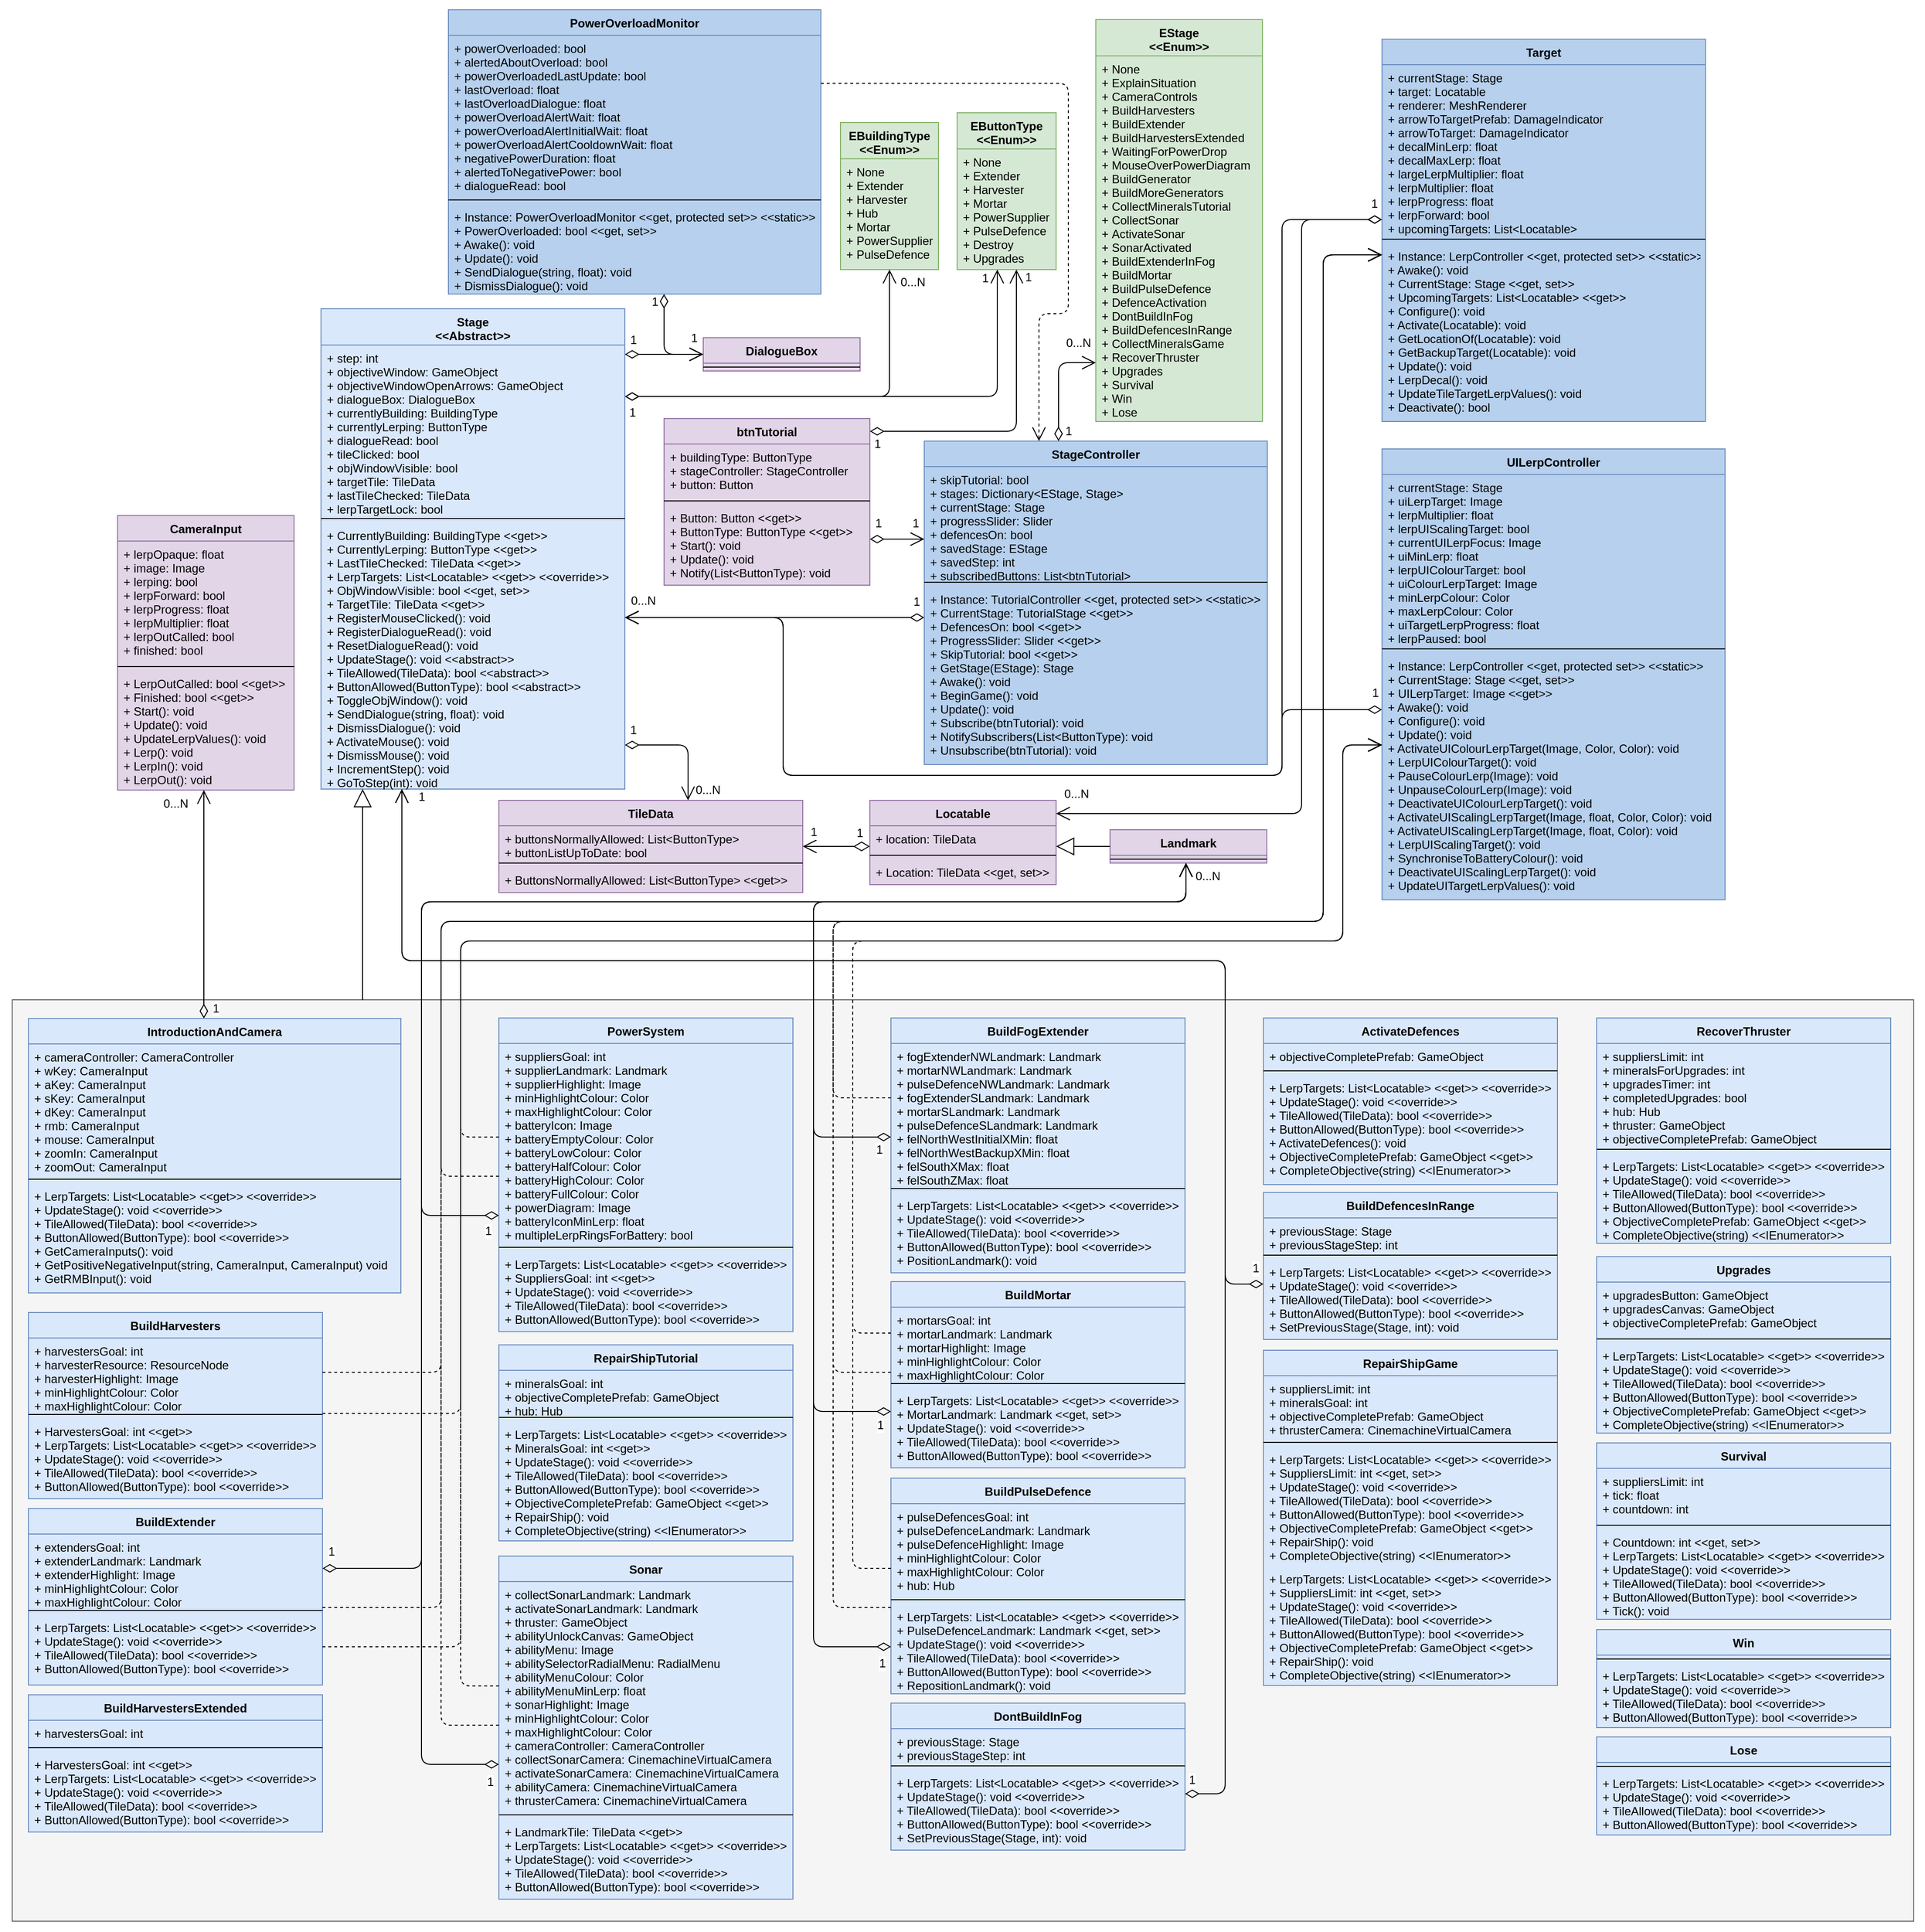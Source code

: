 <mxfile version="12.1.0" type="device" pages="1"><diagram id="YUg2zM-sCg1uVjp_kUEC" name="Page-1"><mxGraphModel dx="3711" dy="2254" grid="1" gridSize="10" guides="1" tooltips="1" connect="1" arrows="1" fold="1" page="1" pageScale="1" pageWidth="850" pageHeight="1100" math="0" shadow="0"><root><mxCell id="0"/><mxCell id="1" parent="0"/><mxCell id="K1XAqoL_HmQdzrPCAWQ_-194" value="" style="rounded=0;whiteSpace=wrap;html=1;strokeColor=none;" parent="1" vertex="1"><mxGeometry x="-1430" y="-1000" width="1963" height="1970" as="geometry"/></mxCell><mxCell id="K1XAqoL_HmQdzrPCAWQ_-131" value="" style="rounded=0;whiteSpace=wrap;html=1;fillColor=#f5f5f5;strokeColor=#666666;fontColor=#333333;" parent="1" vertex="1"><mxGeometry x="-1417.5" y="20" width="1940" height="940" as="geometry"/></mxCell><mxCell id="gWK-a_ovRSap_i8TurQI-1" value="EStage&#10;&lt;&lt;Enum&gt;&gt;" style="swimlane;fontStyle=1;align=center;verticalAlign=top;childLayout=stackLayout;horizontal=1;startSize=37;horizontalStack=0;resizeParent=1;resizeParentMax=0;resizeLast=0;collapsible=1;marginBottom=0;fillColor=#d5e8d4;strokeColor=#82b366;swimlaneFillColor=#D5E8D4;" parent="1" vertex="1"><mxGeometry x="-312" y="-980" width="170" height="410" as="geometry"/></mxCell><mxCell id="gWK-a_ovRSap_i8TurQI-2" value="+ None&#10;+ ExplainSituation&#10;+ CameraControls&#10;+ BuildHarvesters&#10;+ BuildExtender&#10;+ BuildHarvestersExtended&#10;+ WaitingForPowerDrop&#10;+ MouseOverPowerDiagram&#10;+ BuildGenerator&#10;+ BuildMoreGenerators&#10;+ CollectMineralsTutorial&#10;+ CollectSonar&#10;+ ActivateSonar&#10;+ SonarActivated&#10;+ BuildExtenderInFog&#10;+ BuildMortar&#10;+ BuildPulseDefence&#10;+ DefenceActivation&#10;+ DontBuildInFog&#10;+ BuildDefencesInRange&#10;+ CollectMineralsGame&#10;+ RecoverThruster&#10;+ Upgrades&#10;+ Survival&#10;+ Win&#10;+ Lose" style="text;strokeColor=none;fillColor=none;align=left;verticalAlign=top;spacingLeft=4;spacingRight=4;overflow=hidden;rotatable=0;points=[[0,0.5],[1,0.5]];portConstraint=eastwest;" parent="gWK-a_ovRSap_i8TurQI-1" vertex="1"><mxGeometry y="37" width="170" height="373" as="geometry"/></mxCell><mxCell id="gWK-a_ovRSap_i8TurQI-9" value="StageController" style="swimlane;fontStyle=1;align=center;verticalAlign=top;childLayout=stackLayout;horizontal=1;startSize=26;horizontalStack=0;resizeParent=1;resizeParentMax=0;resizeLast=0;collapsible=1;marginBottom=0;movable=1;resizable=1;rotatable=1;deletable=1;editable=1;connectable=1;fillColor=#B6D0ED;strokeColor=#6c8ebf;swimlaneFillColor=#B6D0ED;" parent="1" vertex="1"><mxGeometry x="-487" y="-550" width="350" height="330" as="geometry"/></mxCell><mxCell id="gWK-a_ovRSap_i8TurQI-10" value="+ skipTutorial: bool&#10;+ stages: Dictionary&lt;EStage, Stage&gt;&#10;+ currentStage: Stage&#10;+ progressSlider: Slider&#10;+ defencesOn: bool&#10;+ savedStage: EStage&#10;+ savedStep: int&#10;+ subscribedButtons: List&lt;btnTutorial&gt;" style="text;strokeColor=none;fillColor=none;align=left;verticalAlign=top;spacingLeft=4;spacingRight=4;overflow=hidden;rotatable=1;points=[[0,0.5],[1,0.5]];portConstraint=eastwest;movable=1;resizable=1;deletable=1;editable=1;connectable=1;horizontal=1;" parent="gWK-a_ovRSap_i8TurQI-9" vertex="1"><mxGeometry y="26" width="350" height="114" as="geometry"/></mxCell><mxCell id="gWK-a_ovRSap_i8TurQI-11" value="" style="line;strokeWidth=1;fillColor=none;align=left;verticalAlign=middle;spacingTop=-1;spacingLeft=3;spacingRight=3;rotatable=1;labelPosition=right;points=[];portConstraint=eastwest;movable=1;resizable=1;deletable=1;editable=1;connectable=1;" parent="gWK-a_ovRSap_i8TurQI-9" vertex="1"><mxGeometry y="140" width="350" height="8" as="geometry"/></mxCell><mxCell id="gWK-a_ovRSap_i8TurQI-12" value="+ Instance: TutorialController &lt;&lt;get, protected set&gt;&gt; &lt;&lt;static&gt;&gt;&#10;+ CurrentStage: TutorialStage &lt;&lt;get&gt;&gt;&#10;+ DefencesOn: bool &lt;&lt;get&gt;&gt;&#10;+ ProgressSlider: Slider &lt;&lt;get&gt;&gt;&#10;+ SkipTutorial: bool &lt;&lt;get&gt;&gt;&#10;+ GetStage(EStage): Stage&#10;+ Awake(): void&#10;+ BeginGame(): void&#10;+ Update(): void&#10;+ Subscribe(btnTutorial): void&#10;+ NotifySubscribers(List&lt;ButtonType): void&#10;+ Unsubscribe(btnTutorial): void" style="text;strokeColor=none;fillColor=none;align=left;verticalAlign=top;spacingLeft=4;spacingRight=4;overflow=hidden;rotatable=1;points=[[0,0.5],[1,0.5]];portConstraint=eastwest;movable=1;resizable=1;deletable=1;editable=1;connectable=1;" parent="gWK-a_ovRSap_i8TurQI-9" vertex="1"><mxGeometry y="148" width="350" height="182" as="geometry"/></mxCell><mxCell id="gWK-a_ovRSap_i8TurQI-13" value="DialogueBox" style="swimlane;fontStyle=1;align=center;verticalAlign=top;childLayout=stackLayout;horizontal=1;startSize=26;horizontalStack=0;resizeParent=1;resizeParentMax=0;resizeLast=0;collapsible=1;marginBottom=0;fillColor=#e1d5e7;strokeColor=#9673a6;swimlaneFillColor=#E1D5E7;" parent="1" vertex="1"><mxGeometry x="-712.5" y="-655.5" width="160" height="34" as="geometry"/></mxCell><mxCell id="gWK-a_ovRSap_i8TurQI-15" value="" style="line;strokeWidth=1;fillColor=none;align=left;verticalAlign=middle;spacingTop=-1;spacingLeft=3;spacingRight=3;rotatable=0;labelPosition=right;points=[];portConstraint=eastwest;" parent="gWK-a_ovRSap_i8TurQI-13" vertex="1"><mxGeometry y="26" width="160" height="8" as="geometry"/></mxCell><mxCell id="gWK-a_ovRSap_i8TurQI-17" value="EButtonType&#10;&lt;&lt;Enum&gt;&gt;" style="swimlane;fontStyle=1;align=center;verticalAlign=top;childLayout=stackLayout;horizontal=1;startSize=37;horizontalStack=0;resizeParent=1;resizeParentMax=0;resizeLast=0;collapsible=1;marginBottom=0;fillColor=#d5e8d4;strokeColor=#82b366;swimlaneFillColor=#D5E8D4;" parent="1" vertex="1"><mxGeometry x="-453.5" y="-885" width="101" height="160" as="geometry"/></mxCell><mxCell id="gWK-a_ovRSap_i8TurQI-18" value="+ None&#10;+ Extender&#10;+ Harvester&#10;+ Mortar&#10;+ PowerSupplier&#10;+ PulseDefence&#10;+ Destroy&#10;+ Upgrades" style="text;strokeColor=none;fillColor=none;align=left;verticalAlign=top;spacingLeft=4;spacingRight=4;overflow=hidden;rotatable=0;points=[[0,0.5],[1,0.5]];portConstraint=eastwest;" parent="gWK-a_ovRSap_i8TurQI-17" vertex="1"><mxGeometry y="37" width="101" height="123" as="geometry"/></mxCell><mxCell id="gWK-a_ovRSap_i8TurQI-23" value="EBuildingType&#10;&lt;&lt;Enum&gt;&gt;" style="swimlane;fontStyle=1;align=center;verticalAlign=top;childLayout=stackLayout;horizontal=1;startSize=37;horizontalStack=0;resizeParent=1;resizeParentMax=0;resizeLast=0;collapsible=1;marginBottom=0;fillColor=#d5e8d4;strokeColor=#82b366;swimlaneFillColor=#D5E8D4;" parent="1" vertex="1"><mxGeometry x="-572.5" y="-875" width="100" height="150" as="geometry"/></mxCell><mxCell id="gWK-a_ovRSap_i8TurQI-24" value="+ None&#10;+ Extender&#10;+ Harvester&#10;+ Hub&#10;+ Mortar&#10;+ PowerSupplier&#10;+ PulseDefence" style="text;strokeColor=none;fillColor=none;align=left;verticalAlign=top;spacingLeft=4;spacingRight=4;overflow=hidden;rotatable=0;points=[[0,0.5],[1,0.5]];portConstraint=eastwest;" parent="gWK-a_ovRSap_i8TurQI-23" vertex="1"><mxGeometry y="37" width="100" height="113" as="geometry"/></mxCell><mxCell id="gWK-a_ovRSap_i8TurQI-25" value="TileData" style="swimlane;fontStyle=1;align=center;verticalAlign=top;childLayout=stackLayout;horizontal=1;startSize=26;horizontalStack=0;resizeParent=1;resizeParentMax=0;resizeLast=0;collapsible=1;marginBottom=0;swimlaneFillColor=#E1D5E7;fillColor=#e1d5e7;strokeColor=#9673a6;" parent="1" vertex="1"><mxGeometry x="-921" y="-183.5" width="310" height="94" as="geometry"/></mxCell><mxCell id="OSOXBKzSIoopTQdc0YIH-2" value="+ buttonsNormallyAllowed: List&lt;ButtonType&gt;&#10;+ buttonListUpToDate: bool" style="text;strokeColor=none;fillColor=none;align=left;verticalAlign=top;spacingLeft=4;spacingRight=4;overflow=hidden;rotatable=0;points=[[0,0.5],[1,0.5]];portConstraint=eastwest;" vertex="1" parent="gWK-a_ovRSap_i8TurQI-25"><mxGeometry y="26" width="310" height="34" as="geometry"/></mxCell><mxCell id="gWK-a_ovRSap_i8TurQI-27" value="" style="line;strokeWidth=1;fillColor=none;align=left;verticalAlign=middle;spacingTop=-1;spacingLeft=3;spacingRight=3;rotatable=0;labelPosition=right;points=[];portConstraint=eastwest;" parent="gWK-a_ovRSap_i8TurQI-25" vertex="1"><mxGeometry y="60" width="310" height="8" as="geometry"/></mxCell><mxCell id="OSOXBKzSIoopTQdc0YIH-1" value="+ ButtonsNormallyAllowed: List&lt;ButtonType&gt; &lt;&lt;get&gt;&gt;" style="text;strokeColor=none;fillColor=none;align=left;verticalAlign=top;spacingLeft=4;spacingRight=4;overflow=hidden;rotatable=0;points=[[0,0.5],[1,0.5]];portConstraint=eastwest;" vertex="1" parent="gWK-a_ovRSap_i8TurQI-25"><mxGeometry y="68" width="310" height="26" as="geometry"/></mxCell><mxCell id="gWK-a_ovRSap_i8TurQI-40" value="" style="endArrow=open;endSize=12;html=1;edgeStyle=orthogonalEdgeStyle;startArrow=diamondThin;startFill=0;startSize=12;" parent="1" source="gWK-a_ovRSap_i8TurQI-9" target="gWK-a_ovRSap_i8TurQI-1" edge="1"><mxGeometry width="160" relative="1" as="geometry"><mxPoint x="-342.5" y="-393" as="sourcePoint"/><mxPoint x="-422.5" y="-393" as="targetPoint"/><Array as="points"><mxPoint x="-350" y="-630"/></Array></mxGeometry></mxCell><mxCell id="K1XAqoL_HmQdzrPCAWQ_-122" value="1" style="text;html=1;resizable=0;points=[];align=center;verticalAlign=middle;labelBackgroundColor=#ffffff;" parent="gWK-a_ovRSap_i8TurQI-40" vertex="1" connectable="0"><mxGeometry x="0.126" relative="1" as="geometry"><mxPoint x="10" y="56" as="offset"/></mxGeometry></mxCell><mxCell id="K1XAqoL_HmQdzrPCAWQ_-123" value="0...N" style="text;html=1;resizable=0;points=[];align=center;verticalAlign=middle;labelBackgroundColor=#ffffff;" parent="gWK-a_ovRSap_i8TurQI-40" vertex="1" connectable="0"><mxGeometry x="-0.177" relative="1" as="geometry"><mxPoint x="20" y="-52" as="offset"/></mxGeometry></mxCell><mxCell id="gWK-a_ovRSap_i8TurQI-41" value="" style="endArrow=open;endSize=12;html=1;edgeStyle=orthogonalEdgeStyle;startArrow=diamondThin;startFill=0;startSize=12;" parent="1" source="K1XAqoL_HmQdzrPCAWQ_-1" target="gWK-a_ovRSap_i8TurQI-17" edge="1"><mxGeometry width="160" relative="1" as="geometry"><mxPoint x="147.5" y="-336" as="sourcePoint"/><mxPoint x="82" y="-656" as="targetPoint"/><Array as="points"><mxPoint x="-412.5" y="-595.5"/></Array></mxGeometry></mxCell><mxCell id="K1XAqoL_HmQdzrPCAWQ_-127" value="1" style="text;html=1;resizable=0;points=[];align=center;verticalAlign=middle;labelBackgroundColor=#ffffff;" parent="gWK-a_ovRSap_i8TurQI-41" vertex="1" connectable="0"><mxGeometry x="0.961" y="1" relative="1" as="geometry"><mxPoint x="-12" y="-1.5" as="offset"/></mxGeometry></mxCell><mxCell id="gWK-a_ovRSap_i8TurQI-42" value="" style="endArrow=open;endSize=12;html=1;edgeStyle=orthogonalEdgeStyle;startArrow=diamondThin;startFill=0;startSize=12;" parent="1" source="K1XAqoL_HmQdzrPCAWQ_-1" target="gWK-a_ovRSap_i8TurQI-23" edge="1"><mxGeometry width="160" relative="1" as="geometry"><mxPoint x="147.5" y="-136" as="sourcePoint"/><mxPoint x="37.5" y="-326" as="targetPoint"/><Array as="points"><mxPoint x="-522.5" y="-595.5"/></Array></mxGeometry></mxCell><mxCell id="K1XAqoL_HmQdzrPCAWQ_-124" value="1" style="text;html=1;resizable=0;points=[];align=center;verticalAlign=middle;labelBackgroundColor=#ffffff;" parent="gWK-a_ovRSap_i8TurQI-42" vertex="1" connectable="0"><mxGeometry x="-0.942" y="1" relative="1" as="geometry"><mxPoint x="-4" y="17" as="offset"/></mxGeometry></mxCell><mxCell id="K1XAqoL_HmQdzrPCAWQ_-125" value="0...N" style="text;html=1;resizable=0;points=[];align=center;verticalAlign=middle;labelBackgroundColor=#ffffff;" parent="gWK-a_ovRSap_i8TurQI-42" vertex="1" connectable="0"><mxGeometry x="0.917" relative="1" as="geometry"><mxPoint x="23" y="-4" as="offset"/></mxGeometry></mxCell><mxCell id="f1h8apHkXOPbfnrDxoJw-1" value="Landmark" style="swimlane;fontStyle=1;align=center;verticalAlign=top;childLayout=stackLayout;horizontal=1;startSize=26;horizontalStack=0;resizeParent=1;resizeParentMax=0;resizeLast=0;collapsible=1;marginBottom=0;swimlaneFillColor=#E1D5E7;fillColor=#e1d5e7;strokeColor=#9673a6;" parent="1" vertex="1"><mxGeometry x="-297.5" y="-153.5" width="160" height="34" as="geometry"/></mxCell><mxCell id="f1h8apHkXOPbfnrDxoJw-3" value="" style="line;strokeWidth=1;fillColor=none;align=left;verticalAlign=middle;spacingTop=-1;spacingLeft=3;spacingRight=3;rotatable=0;labelPosition=right;points=[];portConstraint=eastwest;" parent="f1h8apHkXOPbfnrDxoJw-1" vertex="1"><mxGeometry y="26" width="160" height="8" as="geometry"/></mxCell><mxCell id="f1h8apHkXOPbfnrDxoJw-8" value="Locatable" style="swimlane;fontStyle=1;align=center;verticalAlign=top;childLayout=stackLayout;horizontal=1;startSize=26;horizontalStack=0;resizeParent=1;resizeParentMax=0;resizeLast=0;collapsible=1;marginBottom=0;swimlaneFillColor=#E1D5E7;fillColor=#e1d5e7;strokeColor=#9673a6;" parent="1" vertex="1"><mxGeometry x="-542.5" y="-183.5" width="190" height="86" as="geometry"/></mxCell><mxCell id="f1h8apHkXOPbfnrDxoJw-9" value="+ location: TileData" style="text;strokeColor=none;fillColor=none;align=left;verticalAlign=top;spacingLeft=4;spacingRight=4;overflow=hidden;rotatable=0;points=[[0,0.5],[1,0.5]];portConstraint=eastwest;" parent="f1h8apHkXOPbfnrDxoJw-8" vertex="1"><mxGeometry y="26" width="190" height="26" as="geometry"/></mxCell><mxCell id="f1h8apHkXOPbfnrDxoJw-10" value="" style="line;strokeWidth=1;fillColor=none;align=left;verticalAlign=middle;spacingTop=-1;spacingLeft=3;spacingRight=3;rotatable=0;labelPosition=right;points=[];portConstraint=eastwest;" parent="f1h8apHkXOPbfnrDxoJw-8" vertex="1"><mxGeometry y="52" width="190" height="8" as="geometry"/></mxCell><mxCell id="f1h8apHkXOPbfnrDxoJw-11" value="+ Location: TileData &lt;&lt;get, set&gt;&gt;" style="text;strokeColor=none;fillColor=none;align=left;verticalAlign=top;spacingLeft=4;spacingRight=4;overflow=hidden;rotatable=0;points=[[0,0.5],[1,0.5]];portConstraint=eastwest;" parent="f1h8apHkXOPbfnrDxoJw-8" vertex="1"><mxGeometry y="60" width="190" height="26" as="geometry"/></mxCell><mxCell id="f1h8apHkXOPbfnrDxoJw-14" value="" style="endArrow=block;endSize=16;endFill=0;html=1;edgeStyle=orthogonalEdgeStyle;" parent="1" source="f1h8apHkXOPbfnrDxoJw-1" target="f1h8apHkXOPbfnrDxoJw-8" edge="1"><mxGeometry width="160" relative="1" as="geometry"><mxPoint x="-759" y="-25" as="sourcePoint"/><mxPoint x="-599" y="-25" as="targetPoint"/><Array as="points"><mxPoint x="-442.5" y="-135.5"/><mxPoint x="-442.5" y="-135.5"/></Array></mxGeometry></mxCell><mxCell id="f1h8apHkXOPbfnrDxoJw-15" value="" style="endArrow=open;html=1;endSize=12;startArrow=diamondThin;startSize=14;startFill=0;edgeStyle=orthogonalEdgeStyle;align=left;verticalAlign=bottom;" parent="1" source="f1h8apHkXOPbfnrDxoJw-8" target="gWK-a_ovRSap_i8TurQI-25" edge="1"><mxGeometry x="-1" y="3" relative="1" as="geometry"><mxPoint x="-819" y="-125" as="sourcePoint"/><mxPoint x="-659" y="-125" as="targetPoint"/><Array as="points"><mxPoint x="-572.5" y="-136.5"/><mxPoint x="-572.5" y="-136.5"/></Array></mxGeometry></mxCell><mxCell id="f1h8apHkXOPbfnrDxoJw-16" value="1" style="text;html=1;resizable=0;points=[];align=center;verticalAlign=middle;labelBackgroundColor=#ffffff;" parent="f1h8apHkXOPbfnrDxoJw-15" vertex="1" connectable="0"><mxGeometry x="-0.808" y="-2" relative="1" as="geometry"><mxPoint x="-4" y="-11.5" as="offset"/></mxGeometry></mxCell><mxCell id="f1h8apHkXOPbfnrDxoJw-17" value="1" style="text;html=1;resizable=0;points=[];align=center;verticalAlign=middle;labelBackgroundColor=#ffffff;" parent="f1h8apHkXOPbfnrDxoJw-15" vertex="1" connectable="0"><mxGeometry x="0.89" y="-1" relative="1" as="geometry"><mxPoint x="6.5" y="-14" as="offset"/></mxGeometry></mxCell><mxCell id="f1h8apHkXOPbfnrDxoJw-20" value="CameraInput" style="swimlane;fontStyle=1;align=center;verticalAlign=top;childLayout=stackLayout;horizontal=1;startSize=26;horizontalStack=0;resizeParent=1;resizeParentMax=0;resizeLast=0;collapsible=1;marginBottom=0;swimlaneFillColor=#E1D5E7;fillColor=#e1d5e7;strokeColor=#9673a6;" parent="1" vertex="1"><mxGeometry x="-1310" y="-474" width="180" height="280" as="geometry"/></mxCell><mxCell id="f1h8apHkXOPbfnrDxoJw-21" value="+ lerpOpaque: float&#10;+ image: Image&#10;+ lerping: bool&#10;+ lerpForward: bool&#10;+ lerpProgress: float&#10;+ lerpMultiplier: float&#10;+ lerpOutCalled: bool&#10;+ finished: bool" style="text;strokeColor=none;fillColor=none;align=left;verticalAlign=top;spacingLeft=4;spacingRight=4;overflow=hidden;rotatable=0;points=[[0,0.5],[1,0.5]];portConstraint=eastwest;" parent="f1h8apHkXOPbfnrDxoJw-20" vertex="1"><mxGeometry y="26" width="180" height="124" as="geometry"/></mxCell><mxCell id="f1h8apHkXOPbfnrDxoJw-22" value="" style="line;strokeWidth=1;fillColor=none;align=left;verticalAlign=middle;spacingTop=-1;spacingLeft=3;spacingRight=3;rotatable=0;labelPosition=right;points=[];portConstraint=eastwest;" parent="f1h8apHkXOPbfnrDxoJw-20" vertex="1"><mxGeometry y="150" width="180" height="8" as="geometry"/></mxCell><mxCell id="f1h8apHkXOPbfnrDxoJw-23" value="+ LerpOutCalled: bool &lt;&lt;get&gt;&gt;&#10;+ Finished: bool &lt;&lt;get&gt;&gt;&#10;+ Start(): void&#10;+ Update(): void&#10;+ UpdateLerpValues(): void&#10;+ Lerp(): void&#10;+ LerpIn(): void&#10;+ LerpOut(): void" style="text;strokeColor=none;fillColor=none;align=left;verticalAlign=top;spacingLeft=4;spacingRight=4;overflow=hidden;rotatable=0;points=[[0,0.5],[1,0.5]];portConstraint=eastwest;" parent="f1h8apHkXOPbfnrDxoJw-20" vertex="1"><mxGeometry y="158" width="180" height="122" as="geometry"/></mxCell><mxCell id="f1h8apHkXOPbfnrDxoJw-25" value="" style="endArrow=open;endSize=12;html=1;edgeStyle=orthogonalEdgeStyle;startArrow=diamondThin;startFill=0;targetPerimeterSpacing=0;startSize=12;" parent="1" source="K1XAqoL_HmQdzrPCAWQ_-1" target="gWK-a_ovRSap_i8TurQI-13" edge="1"><mxGeometry width="160" relative="1" as="geometry"><mxPoint x="-1157.5" y="-704" as="sourcePoint"/><mxPoint x="-1727.5" y="-893" as="targetPoint"/><Array as="points"><mxPoint x="-752.5" y="-638.5"/><mxPoint x="-752.5" y="-638.5"/></Array></mxGeometry></mxCell><mxCell id="f1h8apHkXOPbfnrDxoJw-26" value="1" style="text;html=1;resizable=0;points=[];align=center;verticalAlign=middle;labelBackgroundColor=#ffffff;" parent="f1h8apHkXOPbfnrDxoJw-25" vertex="1" connectable="0"><mxGeometry x="-0.337" relative="1" as="geometry"><mxPoint x="3.5" y="-53.5" as="offset"/></mxGeometry></mxCell><mxCell id="f1h8apHkXOPbfnrDxoJw-32" value="btnTutorial" style="swimlane;fontStyle=1;align=center;verticalAlign=top;childLayout=stackLayout;horizontal=1;startSize=26;horizontalStack=0;resizeParent=1;resizeParentMax=0;resizeLast=0;collapsible=1;marginBottom=0;swimlaneFillColor=#E1D5E7;fillColor=#e1d5e7;strokeColor=#9673a6;" parent="1" vertex="1"><mxGeometry x="-752.5" y="-573" width="210" height="170" as="geometry"/></mxCell><mxCell id="f1h8apHkXOPbfnrDxoJw-33" value="+ buildingType: ButtonType&#10;+ stageController: StageController&#10;+ button: Button" style="text;strokeColor=none;fillColor=none;align=left;verticalAlign=top;spacingLeft=4;spacingRight=4;overflow=hidden;rotatable=0;points=[[0,0.5],[1,0.5]];portConstraint=eastwest;" parent="f1h8apHkXOPbfnrDxoJw-32" vertex="1"><mxGeometry y="26" width="210" height="54" as="geometry"/></mxCell><mxCell id="f1h8apHkXOPbfnrDxoJw-34" value="" style="line;strokeWidth=1;fillColor=none;align=left;verticalAlign=middle;spacingTop=-1;spacingLeft=3;spacingRight=3;rotatable=0;labelPosition=right;points=[];portConstraint=eastwest;" parent="f1h8apHkXOPbfnrDxoJw-32" vertex="1"><mxGeometry y="80" width="210" height="8" as="geometry"/></mxCell><mxCell id="f1h8apHkXOPbfnrDxoJw-35" value="+ Button: Button &lt;&lt;get&gt;&gt;&#10;+ ButtonType: ButtonType &lt;&lt;get&gt;&gt;&#10;+ Start(): void&#10;+ Update(): void&#10;+ Notify(List&lt;ButtonType): void" style="text;strokeColor=none;fillColor=none;align=left;verticalAlign=top;spacingLeft=4;spacingRight=4;overflow=hidden;rotatable=0;points=[[0,0.5],[1,0.5]];portConstraint=eastwest;" parent="f1h8apHkXOPbfnrDxoJw-32" vertex="1"><mxGeometry y="88" width="210" height="82" as="geometry"/></mxCell><mxCell id="f1h8apHkXOPbfnrDxoJw-36" value="" style="endArrow=open;endSize=12;html=1;edgeStyle=orthogonalEdgeStyle;startArrow=diamondThin;startFill=0;targetPerimeterSpacing=0;startSize=12;" parent="1" source="K1XAqoL_HmQdzrPCAWQ_-95" target="f1h8apHkXOPbfnrDxoJw-20" edge="1"><mxGeometry width="160" relative="1" as="geometry"><mxPoint x="-87.971" y="-824" as="sourcePoint"/><mxPoint x="-467.5" y="-203" as="targetPoint"/><Array as="points"><mxPoint x="-1222" y="-70"/><mxPoint x="-1222" y="-70"/></Array></mxGeometry></mxCell><mxCell id="f1h8apHkXOPbfnrDxoJw-37" value="0...N" style="text;html=1;resizable=0;points=[];align=center;verticalAlign=middle;labelBackgroundColor=#ffffff;" parent="f1h8apHkXOPbfnrDxoJw-36" vertex="1" connectable="0"><mxGeometry x="-0.337" relative="1" as="geometry"><mxPoint x="-29" y="-142" as="offset"/></mxGeometry></mxCell><mxCell id="f1h8apHkXOPbfnrDxoJw-38" value="1" style="text;html=1;resizable=0;points=[];align=center;verticalAlign=middle;labelBackgroundColor=#ffffff;" parent="f1h8apHkXOPbfnrDxoJw-36" vertex="1" connectable="0"><mxGeometry x="-0.394" y="-9" relative="1" as="geometry"><mxPoint x="3" y="60" as="offset"/></mxGeometry></mxCell><mxCell id="f1h8apHkXOPbfnrDxoJw-39" value="" style="endArrow=open;endSize=12;html=1;edgeStyle=orthogonalEdgeStyle;startArrow=diamondThin;startFill=0;startSize=12;" parent="1" source="f1h8apHkXOPbfnrDxoJw-32" target="gWK-a_ovRSap_i8TurQI-9" edge="1"><mxGeometry width="160" relative="1" as="geometry"><mxPoint x="-342.5" y="124.667" as="sourcePoint"/><mxPoint x="-462.5" y="124.667" as="targetPoint"/><Array as="points"><mxPoint x="-512" y="-450"/><mxPoint x="-512" y="-450"/></Array></mxGeometry></mxCell><mxCell id="K1XAqoL_HmQdzrPCAWQ_-129" value="1" style="text;html=1;resizable=0;points=[];align=center;verticalAlign=middle;labelBackgroundColor=#ffffff;" parent="f1h8apHkXOPbfnrDxoJw-39" vertex="1" connectable="0"><mxGeometry x="0.09" y="21" relative="1" as="geometry"><mxPoint x="-22" y="5" as="offset"/></mxGeometry></mxCell><mxCell id="K1XAqoL_HmQdzrPCAWQ_-130" value="1" style="text;html=1;resizable=0;points=[];align=center;verticalAlign=middle;labelBackgroundColor=#ffffff;" parent="f1h8apHkXOPbfnrDxoJw-39" vertex="1" connectable="0"><mxGeometry x="0.767" y="1" relative="1" as="geometry"><mxPoint x="-2.5" y="-15" as="offset"/></mxGeometry></mxCell><mxCell id="f1h8apHkXOPbfnrDxoJw-40" value="" style="endArrow=open;endSize=12;html=1;edgeStyle=orthogonalEdgeStyle;startArrow=diamondThin;startFill=0;startSize=12;" parent="1" source="f1h8apHkXOPbfnrDxoJw-32" target="gWK-a_ovRSap_i8TurQI-17" edge="1"><mxGeometry width="160" relative="1" as="geometry"><mxPoint x="492" y="-143.5" as="sourcePoint"/><mxPoint x="557.5" y="-143.5" as="targetPoint"/><Array as="points"><mxPoint x="-393" y="-560"/></Array></mxGeometry></mxCell><mxCell id="K1XAqoL_HmQdzrPCAWQ_-126" value="1" style="text;html=1;resizable=0;points=[];align=center;verticalAlign=middle;labelBackgroundColor=#ffffff;" parent="f1h8apHkXOPbfnrDxoJw-40" vertex="1" connectable="0"><mxGeometry x="0.914" relative="1" as="geometry"><mxPoint x="12" y="-5.5" as="offset"/></mxGeometry></mxCell><mxCell id="K1XAqoL_HmQdzrPCAWQ_-128" value="1" style="text;html=1;resizable=0;points=[];align=center;verticalAlign=middle;labelBackgroundColor=#ffffff;" parent="f1h8apHkXOPbfnrDxoJw-40" vertex="1" connectable="0"><mxGeometry x="-0.939" y="1" relative="1" as="geometry"><mxPoint x="-2" y="14" as="offset"/></mxGeometry></mxCell><mxCell id="K1XAqoL_HmQdzrPCAWQ_-1" value="Stage&#10;&lt;&lt;Abstract&gt;&gt;" style="swimlane;fontStyle=1;align=center;verticalAlign=top;childLayout=stackLayout;horizontal=1;startSize=37;horizontalStack=0;resizeParent=1;resizeParentMax=0;resizeLast=0;collapsible=1;marginBottom=0;fillColor=#dae8fc;strokeColor=#6c8ebf;swimlaneFillColor=#DAE8FC;" parent="1" vertex="1"><mxGeometry x="-1102.5" y="-685" width="310" height="490" as="geometry"/></mxCell><mxCell id="K1XAqoL_HmQdzrPCAWQ_-2" value="+ step: int&#10;+ objectiveWindow: GameObject&#10;+ objectiveWindowOpenArrows: GameObject&#10;+ dialogueBox: DialogueBox&#10;+ currentlyBuilding: BuildingType&#10;+ currentlyLerping: ButtonType&#10;+ dialogueRead: bool&#10;+ tileClicked: bool&#10;+ objWindowVisible: bool&#10;+ targetTile: TileData&#10;+ lastTileChecked: TileData&#10;+ lerpTargetLock: bool" style="text;strokeColor=none;fillColor=none;align=left;verticalAlign=top;spacingLeft=4;spacingRight=4;overflow=hidden;rotatable=0;points=[[0,0.5],[1,0.5]];portConstraint=eastwest;" parent="K1XAqoL_HmQdzrPCAWQ_-1" vertex="1"><mxGeometry y="37" width="310" height="173" as="geometry"/></mxCell><mxCell id="K1XAqoL_HmQdzrPCAWQ_-3" value="" style="line;strokeWidth=1;fillColor=none;align=left;verticalAlign=middle;spacingTop=-1;spacingLeft=3;spacingRight=3;rotatable=0;labelPosition=right;points=[];portConstraint=eastwest;" parent="K1XAqoL_HmQdzrPCAWQ_-1" vertex="1"><mxGeometry y="210" width="310" height="8" as="geometry"/></mxCell><mxCell id="K1XAqoL_HmQdzrPCAWQ_-4" value="+ CurrentlyBuilding: BuildingType &lt;&lt;get&gt;&gt;&#10;+ CurrentlyLerping: ButtonType &lt;&lt;get&gt;&gt;&#10;+ LastTileChecked: TileData &lt;&lt;get&gt;&gt;&#10;+ LerpTargets: List&lt;Locatable&gt; &lt;&lt;get&gt;&gt; &lt;&lt;override&gt;&gt;&#10;+ ObjWindowVisible: bool &lt;&lt;get, set&gt;&gt;&#10;+ TargetTile: TileData &lt;&lt;get&gt;&gt;&#10;+ RegisterMouseClicked(): void&#10;+ RegisterDialogueRead(): void&#10;+ ResetDialogueRead(): void&#10;+ UpdateStage(): void &lt;&lt;abstract&gt;&gt;&#10;+ TileAllowed(TileData): bool &lt;&lt;abstract&gt;&gt;&#10;+ ButtonAllowed(ButtonType): bool &lt;&lt;abstract&gt;&gt;&#10;+ ToggleObjWindow(): void&#10;+ SendDialogue(string, float): void&#10;+ DismissDialogue(): void&#10;+ ActivateMouse(): void&#10;+ DismissMouse(): void&#10;+ IncrementStep(): void&#10;+ GoToStep(int): void&#10;" style="text;strokeColor=none;fillColor=none;align=left;verticalAlign=top;spacingLeft=4;spacingRight=4;overflow=hidden;rotatable=0;points=[[0,0.5],[1,0.5]];portConstraint=eastwest;" parent="K1XAqoL_HmQdzrPCAWQ_-1" vertex="1"><mxGeometry y="218" width="310" height="272" as="geometry"/></mxCell><mxCell id="K1XAqoL_HmQdzrPCAWQ_-5" value="BuildHarvesters" style="swimlane;fontStyle=1;align=center;verticalAlign=top;childLayout=stackLayout;horizontal=1;startSize=26;horizontalStack=0;resizeParent=1;resizeParentMax=0;resizeLast=0;collapsible=1;marginBottom=0;swimlaneFillColor=#DAE8FC;fillColor=#dae8fc;strokeColor=#6c8ebf;" parent="1" vertex="1"><mxGeometry x="-1401" y="339" width="300" height="190" as="geometry"/></mxCell><mxCell id="K1XAqoL_HmQdzrPCAWQ_-6" value="+ harvestersGoal: int&#10;+ harvesterResource: ResourceNode&#10;+ harvesterHighlight: Image&#10;+ minHighlightColour: Color&#10;+ maxHighlightColour: Color&#10;" style="text;strokeColor=none;fillColor=none;align=left;verticalAlign=top;spacingLeft=4;spacingRight=4;overflow=hidden;rotatable=0;points=[[0,0.5],[1,0.5]];portConstraint=eastwest;" parent="K1XAqoL_HmQdzrPCAWQ_-5" vertex="1"><mxGeometry y="26" width="300" height="74" as="geometry"/></mxCell><mxCell id="K1XAqoL_HmQdzrPCAWQ_-7" value="" style="line;strokeWidth=1;fillColor=none;align=left;verticalAlign=middle;spacingTop=-1;spacingLeft=3;spacingRight=3;rotatable=0;labelPosition=right;points=[];portConstraint=eastwest;" parent="K1XAqoL_HmQdzrPCAWQ_-5" vertex="1"><mxGeometry y="100" width="300" height="8" as="geometry"/></mxCell><mxCell id="K1XAqoL_HmQdzrPCAWQ_-8" value="+ HarvestersGoal: int &lt;&lt;get&gt;&gt;&#10;+ LerpTargets: List&lt;Locatable&gt; &lt;&lt;get&gt;&gt; &lt;&lt;override&gt;&gt;&#10;+ UpdateStage(): void &lt;&lt;override&gt;&gt;&#10;+ TileAllowed(TileData): bool &lt;&lt;override&gt;&gt;&#10;+ ButtonAllowed(ButtonType): bool &lt;&lt;override&gt;&gt;" style="text;strokeColor=none;fillColor=none;align=left;verticalAlign=top;spacingLeft=4;spacingRight=4;overflow=hidden;rotatable=0;points=[[0,0.5],[1,0.5]];portConstraint=eastwest;" parent="K1XAqoL_HmQdzrPCAWQ_-5" vertex="1"><mxGeometry y="108" width="300" height="82" as="geometry"/></mxCell><mxCell id="K1XAqoL_HmQdzrPCAWQ_-9" value="Target" style="swimlane;fontStyle=1;align=center;verticalAlign=top;childLayout=stackLayout;horizontal=1;startSize=26;horizontalStack=0;resizeParent=1;resizeParentMax=0;resizeLast=0;collapsible=1;marginBottom=0;fillColor=#B6D0ED;strokeColor=#6c8ebf;swimlaneFillColor=#B6D0ED;" parent="1" vertex="1"><mxGeometry x="-20" y="-960" width="330" height="390" as="geometry"/></mxCell><mxCell id="K1XAqoL_HmQdzrPCAWQ_-10" value="+ currentStage: Stage&#10;+ target: Locatable&#10;+ renderer: MeshRenderer&#10;+ arrowToTargetPrefab: DamageIndicator&#10;+ arrowToTarget: DamageIndicator&#10;+ decalMinLerp: float&#10;+ decalMaxLerp: float&#10;+ largeLerpMultiplier: float&#10;+ lerpMultiplier: float&#10;+ lerpProgress: float&#10;+ lerpForward: bool&#10;+ upcomingTargets: List&lt;Locatable&gt;&#10;" style="text;strokeColor=none;fillColor=none;align=left;verticalAlign=top;spacingLeft=4;spacingRight=4;overflow=hidden;rotatable=0;points=[[0,0.5],[1,0.5]];portConstraint=eastwest;" parent="K1XAqoL_HmQdzrPCAWQ_-9" vertex="1"><mxGeometry y="26" width="330" height="174" as="geometry"/></mxCell><mxCell id="K1XAqoL_HmQdzrPCAWQ_-11" value="" style="line;strokeWidth=1;fillColor=none;align=left;verticalAlign=middle;spacingTop=-1;spacingLeft=3;spacingRight=3;rotatable=0;labelPosition=right;points=[];portConstraint=eastwest;" parent="K1XAqoL_HmQdzrPCAWQ_-9" vertex="1"><mxGeometry y="200" width="330" height="8" as="geometry"/></mxCell><mxCell id="K1XAqoL_HmQdzrPCAWQ_-99" value="+ Instance: LerpController &lt;&lt;get, protected set&gt;&gt; &lt;&lt;static&gt;&gt;&#10;+ Awake(): void&#10;+ CurrentStage: Stage &lt;&lt;get, set&gt;&gt;&#10;+ UpcomingTargets: List&lt;Locatable&gt; &lt;&lt;get&gt;&gt;&#10;+ Configure(): void&#10;+ Activate(Locatable): void&#10;+ GetLocationOf(Locatable): void&#10;+ GetBackupTarget(Locatable): void&#10;+ Update(): void&#10;+ LerpDecal(): void&#10;+ UpdateTileTargetLerpValues(): void&#10;+ Deactivate(): bool&#10;" style="text;strokeColor=none;fillColor=none;align=left;verticalAlign=top;spacingLeft=4;spacingRight=4;overflow=hidden;rotatable=0;points=[[0,0.5],[1,0.5]];portConstraint=eastwest;" parent="K1XAqoL_HmQdzrPCAWQ_-9" vertex="1"><mxGeometry y="208" width="330" height="182" as="geometry"/></mxCell><mxCell id="K1XAqoL_HmQdzrPCAWQ_-13" value="BuildExtender" style="swimlane;fontStyle=1;align=center;verticalAlign=top;childLayout=stackLayout;horizontal=1;startSize=26;horizontalStack=0;resizeParent=1;resizeParentMax=0;resizeLast=0;collapsible=1;marginBottom=0;swimlaneFillColor=#DAE8FC;fillColor=#dae8fc;strokeColor=#6c8ebf;" parent="1" vertex="1"><mxGeometry x="-1401" y="539" width="300" height="180" as="geometry"/></mxCell><mxCell id="K1XAqoL_HmQdzrPCAWQ_-14" value="+ extendersGoal: int&#10;+ extenderLandmark: Landmark&#10;+ extenderHighlight: Image&#10;+ minHighlightColour: Color&#10;+ maxHighlightColour: Color&#10;" style="text;strokeColor=none;fillColor=none;align=left;verticalAlign=top;spacingLeft=4;spacingRight=4;overflow=hidden;rotatable=0;points=[[0,0.5],[1,0.5]];portConstraint=eastwest;" parent="K1XAqoL_HmQdzrPCAWQ_-13" vertex="1"><mxGeometry y="26" width="300" height="74" as="geometry"/></mxCell><mxCell id="K1XAqoL_HmQdzrPCAWQ_-15" value="" style="line;strokeWidth=1;fillColor=none;align=left;verticalAlign=middle;spacingTop=-1;spacingLeft=3;spacingRight=3;rotatable=0;labelPosition=right;points=[];portConstraint=eastwest;" parent="K1XAqoL_HmQdzrPCAWQ_-13" vertex="1"><mxGeometry y="100" width="300" height="8" as="geometry"/></mxCell><mxCell id="K1XAqoL_HmQdzrPCAWQ_-16" value="+ LerpTargets: List&lt;Locatable&gt; &lt;&lt;get&gt;&gt; &lt;&lt;override&gt;&gt;&#10;+ UpdateStage(): void &lt;&lt;override&gt;&gt;&#10;+ TileAllowed(TileData): bool &lt;&lt;override&gt;&gt;&#10;+ ButtonAllowed(ButtonType): bool &lt;&lt;override&gt;&gt;" style="text;strokeColor=none;fillColor=none;align=left;verticalAlign=top;spacingLeft=4;spacingRight=4;overflow=hidden;rotatable=0;points=[[0,0.5],[1,0.5]];portConstraint=eastwest;" parent="K1XAqoL_HmQdzrPCAWQ_-13" vertex="1"><mxGeometry y="108" width="300" height="72" as="geometry"/></mxCell><mxCell id="K1XAqoL_HmQdzrPCAWQ_-17" value="BuildHarvestersExtended" style="swimlane;fontStyle=1;align=center;verticalAlign=top;childLayout=stackLayout;horizontal=1;startSize=26;horizontalStack=0;resizeParent=1;resizeParentMax=0;resizeLast=0;collapsible=1;marginBottom=0;swimlaneFillColor=#DAE8FC;fillColor=#dae8fc;strokeColor=#6c8ebf;" parent="1" vertex="1"><mxGeometry x="-1401" y="729" width="300" height="140" as="geometry"/></mxCell><mxCell id="K1XAqoL_HmQdzrPCAWQ_-18" value="+ harvestersGoal: int" style="text;strokeColor=none;fillColor=none;align=left;verticalAlign=top;spacingLeft=4;spacingRight=4;overflow=hidden;rotatable=0;points=[[0,0.5],[1,0.5]];portConstraint=eastwest;" parent="K1XAqoL_HmQdzrPCAWQ_-17" vertex="1"><mxGeometry y="26" width="300" height="24" as="geometry"/></mxCell><mxCell id="K1XAqoL_HmQdzrPCAWQ_-19" value="" style="line;strokeWidth=1;fillColor=none;align=left;verticalAlign=middle;spacingTop=-1;spacingLeft=3;spacingRight=3;rotatable=0;labelPosition=right;points=[];portConstraint=eastwest;" parent="K1XAqoL_HmQdzrPCAWQ_-17" vertex="1"><mxGeometry y="50" width="300" height="8" as="geometry"/></mxCell><mxCell id="K1XAqoL_HmQdzrPCAWQ_-20" value="+ HarvestersGoal: int &lt;&lt;get&gt;&gt;&#10;+ LerpTargets: List&lt;Locatable&gt; &lt;&lt;get&gt;&gt; &lt;&lt;override&gt;&gt;&#10;+ UpdateStage(): void &lt;&lt;override&gt;&gt;&#10;+ TileAllowed(TileData): bool &lt;&lt;override&gt;&gt;&#10;+ ButtonAllowed(ButtonType): bool &lt;&lt;override&gt;&gt;" style="text;strokeColor=none;fillColor=none;align=left;verticalAlign=top;spacingLeft=4;spacingRight=4;overflow=hidden;rotatable=0;points=[[0,0.5],[1,0.5]];portConstraint=eastwest;" parent="K1XAqoL_HmQdzrPCAWQ_-17" vertex="1"><mxGeometry y="58" width="300" height="82" as="geometry"/></mxCell><mxCell id="K1XAqoL_HmQdzrPCAWQ_-21" value="PowerSystem" style="swimlane;fontStyle=1;align=center;verticalAlign=top;childLayout=stackLayout;horizontal=1;startSize=26;horizontalStack=0;resizeParent=1;resizeParentMax=0;resizeLast=0;collapsible=1;marginBottom=0;swimlaneFillColor=#DAE8FC;fillColor=#dae8fc;strokeColor=#6c8ebf;" parent="1" vertex="1"><mxGeometry x="-921" y="38.5" width="300" height="320" as="geometry"/></mxCell><mxCell id="K1XAqoL_HmQdzrPCAWQ_-22" value="+ suppliersGoal: int&#10;+ supplierLandmark: Landmark&#10;+ supplierHighlight: Image&#10;+ minHighlightColour: Color&#10;+ maxHighlightColour: Color&#10;+ batteryIcon: Image&#10;+ batteryEmptyColour: Color&#10;+ batteryLowColour: Color&#10;+ batteryHalfColour: Color&#10;+ batteryHighColour: Color&#10;+ batteryFullColour: Color&#10;+ powerDiagram: Image&#10;+ batteryIconMinLerp: float&#10;+ multipleLerpRingsForBattery: bool&#10;&#10;" style="text;strokeColor=none;fillColor=none;align=left;verticalAlign=top;spacingLeft=4;spacingRight=4;overflow=hidden;rotatable=0;points=[[0,0.5],[1,0.5]];portConstraint=eastwest;" parent="K1XAqoL_HmQdzrPCAWQ_-21" vertex="1"><mxGeometry y="26" width="300" height="204" as="geometry"/></mxCell><mxCell id="K1XAqoL_HmQdzrPCAWQ_-23" value="" style="line;strokeWidth=1;fillColor=none;align=left;verticalAlign=middle;spacingTop=-1;spacingLeft=3;spacingRight=3;rotatable=0;labelPosition=right;points=[];portConstraint=eastwest;" parent="K1XAqoL_HmQdzrPCAWQ_-21" vertex="1"><mxGeometry y="230" width="300" height="8" as="geometry"/></mxCell><mxCell id="K1XAqoL_HmQdzrPCAWQ_-24" value="+ LerpTargets: List&lt;Locatable&gt; &lt;&lt;get&gt;&gt; &lt;&lt;override&gt;&gt;&#10;+ SuppliersGoal: int &lt;&lt;get&gt;&gt;&#10;+ UpdateStage(): void &lt;&lt;override&gt;&gt;&#10;+ TileAllowed(TileData): bool &lt;&lt;override&gt;&gt;&#10;+ ButtonAllowed(ButtonType): bool &lt;&lt;override&gt;&gt;" style="text;strokeColor=none;fillColor=none;align=left;verticalAlign=top;spacingLeft=4;spacingRight=4;overflow=hidden;rotatable=0;points=[[0,0.5],[1,0.5]];portConstraint=eastwest;" parent="K1XAqoL_HmQdzrPCAWQ_-21" vertex="1"><mxGeometry y="238" width="300" height="82" as="geometry"/></mxCell><mxCell id="K1XAqoL_HmQdzrPCAWQ_-29" value="BuildFogExtender" style="swimlane;fontStyle=1;align=center;verticalAlign=top;childLayout=stackLayout;horizontal=1;startSize=26;horizontalStack=0;resizeParent=1;resizeParentMax=0;resizeLast=0;collapsible=1;marginBottom=0;swimlaneFillColor=#DAE8FC;fillColor=#dae8fc;strokeColor=#6c8ebf;" parent="1" vertex="1"><mxGeometry x="-521" y="38.5" width="300" height="260" as="geometry"/></mxCell><mxCell id="K1XAqoL_HmQdzrPCAWQ_-30" value="+ fogExtenderNWLandmark: Landmark&#10;+ mortarNWLandmark: Landmark&#10;+ pulseDefenceNWLandmark: Landmark&#10;+ fogExtenderSLandmark: Landmark&#10;+ mortarSLandmark: Landmark&#10;+ pulseDefenceSLandmark: Landmark&#10;+ felNorthWestInitialXMin: float&#10;+ felNorthWestBackupXMin: float&#10;+ felSouthXMax: float&#10;+ felSouthZMax: float" style="text;strokeColor=none;fillColor=none;align=left;verticalAlign=top;spacingLeft=4;spacingRight=4;overflow=hidden;rotatable=0;points=[[0,0.5],[1,0.5]];portConstraint=eastwest;" parent="K1XAqoL_HmQdzrPCAWQ_-29" vertex="1"><mxGeometry y="26" width="300" height="144" as="geometry"/></mxCell><mxCell id="K1XAqoL_HmQdzrPCAWQ_-31" value="" style="line;strokeWidth=1;fillColor=none;align=left;verticalAlign=middle;spacingTop=-1;spacingLeft=3;spacingRight=3;rotatable=0;labelPosition=right;points=[];portConstraint=eastwest;" parent="K1XAqoL_HmQdzrPCAWQ_-29" vertex="1"><mxGeometry y="170" width="300" height="8" as="geometry"/></mxCell><mxCell id="K1XAqoL_HmQdzrPCAWQ_-32" value="+ LerpTargets: List&lt;Locatable&gt; &lt;&lt;get&gt;&gt; &lt;&lt;override&gt;&gt;&#10;+ UpdateStage(): void &lt;&lt;override&gt;&gt;&#10;+ TileAllowed(TileData): bool &lt;&lt;override&gt;&gt;&#10;+ ButtonAllowed(ButtonType): bool &lt;&lt;override&gt;&gt;&#10;+ PositionLandmark(): void" style="text;strokeColor=none;fillColor=none;align=left;verticalAlign=top;spacingLeft=4;spacingRight=4;overflow=hidden;rotatable=0;points=[[0,0.5],[1,0.5]];portConstraint=eastwest;" parent="K1XAqoL_HmQdzrPCAWQ_-29" vertex="1"><mxGeometry y="178" width="300" height="82" as="geometry"/></mxCell><mxCell id="K1XAqoL_HmQdzrPCAWQ_-33" value="RepairShipTutorial" style="swimlane;fontStyle=1;align=center;verticalAlign=top;childLayout=stackLayout;horizontal=1;startSize=26;horizontalStack=0;resizeParent=1;resizeParentMax=0;resizeLast=0;collapsible=1;marginBottom=0;swimlaneFillColor=#DAE8FC;fillColor=#dae8fc;strokeColor=#6c8ebf;" parent="1" vertex="1"><mxGeometry x="-921" y="372" width="300" height="200" as="geometry"/></mxCell><mxCell id="K1XAqoL_HmQdzrPCAWQ_-34" value="+ mineralsGoal: int&#10;+ objectiveCompletePrefab: GameObject&#10;+ hub: Hub" style="text;strokeColor=none;fillColor=none;align=left;verticalAlign=top;spacingLeft=4;spacingRight=4;overflow=hidden;rotatable=0;points=[[0,0.5],[1,0.5]];portConstraint=eastwest;" parent="K1XAqoL_HmQdzrPCAWQ_-33" vertex="1"><mxGeometry y="26" width="300" height="44" as="geometry"/></mxCell><mxCell id="K1XAqoL_HmQdzrPCAWQ_-35" value="" style="line;strokeWidth=1;fillColor=none;align=left;verticalAlign=middle;spacingTop=-1;spacingLeft=3;spacingRight=3;rotatable=0;labelPosition=right;points=[];portConstraint=eastwest;" parent="K1XAqoL_HmQdzrPCAWQ_-33" vertex="1"><mxGeometry y="70" width="300" height="8" as="geometry"/></mxCell><mxCell id="K1XAqoL_HmQdzrPCAWQ_-36" value="+ LerpTargets: List&lt;Locatable&gt; &lt;&lt;get&gt;&gt; &lt;&lt;override&gt;&gt;&#10;+ MineralsGoal: int &lt;&lt;get&gt;&gt;&#10;+ UpdateStage(): void &lt;&lt;override&gt;&gt;&#10;+ TileAllowed(TileData): bool &lt;&lt;override&gt;&gt;&#10;+ ButtonAllowed(ButtonType): bool &lt;&lt;override&gt;&gt;&#10;+ ObjectiveCompletePrefab: GameObject &lt;&lt;get&gt;&gt;&#10;+ RepairShip(): void&#10;+ CompleteObjective(string) &lt;&lt;IEnumerator&gt;&gt;" style="text;strokeColor=none;fillColor=none;align=left;verticalAlign=top;spacingLeft=4;spacingRight=4;overflow=hidden;rotatable=0;points=[[0,0.5],[1,0.5]];portConstraint=eastwest;" parent="K1XAqoL_HmQdzrPCAWQ_-33" vertex="1"><mxGeometry y="78" width="300" height="122" as="geometry"/></mxCell><mxCell id="K1XAqoL_HmQdzrPCAWQ_-37" value="Sonar" style="swimlane;fontStyle=1;align=center;verticalAlign=top;childLayout=stackLayout;horizontal=1;startSize=26;horizontalStack=0;resizeParent=1;resizeParentMax=0;resizeLast=0;collapsible=1;marginBottom=0;swimlaneFillColor=#DAE8FC;fillColor=#dae8fc;strokeColor=#6c8ebf;" parent="1" vertex="1"><mxGeometry x="-921" y="587.5" width="300" height="350" as="geometry"/></mxCell><mxCell id="K1XAqoL_HmQdzrPCAWQ_-38" value="+ collectSonarLandmark: Landmark&#10;+ activateSonarLandmark: Landmark&#10;+ thruster: GameObject&#10;+ abilityUnlockCanvas: GameObject&#10;+ abilityMenu: Image&#10;+ abilitySelectorRadialMenu: RadialMenu&#10;+ abilityMenuColour: Color&#10;+ abilityMenuMinLerp: float&#10;+ sonarHighlight: Image&#10;+ minHighlightColour: Color&#10;+ maxHighlightColour: Color&#10;+ cameraController: CameraController&#10;+ collectSonarCamera: CinemachineVirtualCamera&#10;+ activateSonarCamera: CinemachineVirtualCamera&#10;+ abilityCamera: CinemachineVirtualCamera&#10;+ thrusterCamera: CinemachineVirtualCamera&#10;&#10;" style="text;strokeColor=none;fillColor=none;align=left;verticalAlign=top;spacingLeft=4;spacingRight=4;overflow=hidden;rotatable=0;points=[[0,0.5],[1,0.5]];portConstraint=eastwest;" parent="K1XAqoL_HmQdzrPCAWQ_-37" vertex="1"><mxGeometry y="26" width="300" height="234" as="geometry"/></mxCell><mxCell id="K1XAqoL_HmQdzrPCAWQ_-39" value="" style="line;strokeWidth=1;fillColor=none;align=left;verticalAlign=middle;spacingTop=-1;spacingLeft=3;spacingRight=3;rotatable=0;labelPosition=right;points=[];portConstraint=eastwest;" parent="K1XAqoL_HmQdzrPCAWQ_-37" vertex="1"><mxGeometry y="260" width="300" height="8" as="geometry"/></mxCell><mxCell id="K1XAqoL_HmQdzrPCAWQ_-40" value="+ LandmarkTile: TileData &lt;&lt;get&gt;&gt;&#10;+ LerpTargets: List&lt;Locatable&gt; &lt;&lt;get&gt;&gt; &lt;&lt;override&gt;&gt;&#10;+ UpdateStage(): void &lt;&lt;override&gt;&gt;&#10;+ TileAllowed(TileData): bool &lt;&lt;override&gt;&gt;&#10;+ ButtonAllowed(ButtonType): bool &lt;&lt;override&gt;&gt;" style="text;strokeColor=none;fillColor=none;align=left;verticalAlign=top;spacingLeft=4;spacingRight=4;overflow=hidden;rotatable=0;points=[[0,0.5],[1,0.5]];portConstraint=eastwest;" parent="K1XAqoL_HmQdzrPCAWQ_-37" vertex="1"><mxGeometry y="268" width="300" height="82" as="geometry"/></mxCell><mxCell id="K1XAqoL_HmQdzrPCAWQ_-41" value="BuildMortar" style="swimlane;fontStyle=1;align=center;verticalAlign=top;childLayout=stackLayout;horizontal=1;startSize=26;horizontalStack=0;resizeParent=1;resizeParentMax=0;resizeLast=0;collapsible=1;marginBottom=0;swimlaneFillColor=#DAE8FC;fillColor=#dae8fc;strokeColor=#6c8ebf;" parent="1" vertex="1"><mxGeometry x="-521" y="307.5" width="300" height="190" as="geometry"/></mxCell><mxCell id="K1XAqoL_HmQdzrPCAWQ_-42" value="+ mortarsGoal: int&#10;+ mortarLandmark: Landmark&#10;+ mortarHighlight: Image&#10;+ minHighlightColour: Color&#10;+ maxHighlightColour: Color&#10;" style="text;strokeColor=none;fillColor=none;align=left;verticalAlign=top;spacingLeft=4;spacingRight=4;overflow=hidden;rotatable=0;points=[[0,0.5],[1,0.5]];portConstraint=eastwest;" parent="K1XAqoL_HmQdzrPCAWQ_-41" vertex="1"><mxGeometry y="26" width="300" height="74" as="geometry"/></mxCell><mxCell id="K1XAqoL_HmQdzrPCAWQ_-43" value="" style="line;strokeWidth=1;fillColor=none;align=left;verticalAlign=middle;spacingTop=-1;spacingLeft=3;spacingRight=3;rotatable=0;labelPosition=right;points=[];portConstraint=eastwest;" parent="K1XAqoL_HmQdzrPCAWQ_-41" vertex="1"><mxGeometry y="100" width="300" height="8" as="geometry"/></mxCell><mxCell id="K1XAqoL_HmQdzrPCAWQ_-44" value="+ LerpTargets: List&lt;Locatable&gt; &lt;&lt;get&gt;&gt; &lt;&lt;override&gt;&gt;&#10;+ MortarLandmark: Landmark &lt;&lt;get, set&gt;&gt;&#10;+ UpdateStage(): void &lt;&lt;override&gt;&gt;&#10;+ TileAllowed(TileData): bool &lt;&lt;override&gt;&gt;&#10;+ ButtonAllowed(ButtonType): bool &lt;&lt;override&gt;&gt;" style="text;strokeColor=none;fillColor=none;align=left;verticalAlign=top;spacingLeft=4;spacingRight=4;overflow=hidden;rotatable=0;points=[[0,0.5],[1,0.5]];portConstraint=eastwest;" parent="K1XAqoL_HmQdzrPCAWQ_-41" vertex="1"><mxGeometry y="108" width="300" height="82" as="geometry"/></mxCell><mxCell id="K1XAqoL_HmQdzrPCAWQ_-45" value="BuildPulseDefence" style="swimlane;fontStyle=1;align=center;verticalAlign=top;childLayout=stackLayout;horizontal=1;startSize=26;horizontalStack=0;resizeParent=1;resizeParentMax=0;resizeLast=0;collapsible=1;marginBottom=0;swimlaneFillColor=#DAE8FC;fillColor=#dae8fc;strokeColor=#6c8ebf;" parent="1" vertex="1"><mxGeometry x="-521" y="508" width="300" height="220" as="geometry"/></mxCell><mxCell id="K1XAqoL_HmQdzrPCAWQ_-46" value="+ pulseDefencesGoal: int&#10;+ pulseDefenceLandmark: Landmark&#10;+ pulseDefenceHighlight: Image&#10;+ minHighlightColour: Color&#10;+ maxHighlightColour: Color&#10;+ hub: Hub" style="text;strokeColor=none;fillColor=none;align=left;verticalAlign=top;spacingLeft=4;spacingRight=4;overflow=hidden;rotatable=0;points=[[0,0.5],[1,0.5]];portConstraint=eastwest;" parent="K1XAqoL_HmQdzrPCAWQ_-45" vertex="1"><mxGeometry y="26" width="300" height="94" as="geometry"/></mxCell><mxCell id="K1XAqoL_HmQdzrPCAWQ_-47" value="" style="line;strokeWidth=1;fillColor=none;align=left;verticalAlign=middle;spacingTop=-1;spacingLeft=3;spacingRight=3;rotatable=0;labelPosition=right;points=[];portConstraint=eastwest;" parent="K1XAqoL_HmQdzrPCAWQ_-45" vertex="1"><mxGeometry y="120" width="300" height="8" as="geometry"/></mxCell><mxCell id="K1XAqoL_HmQdzrPCAWQ_-48" value="+ LerpTargets: List&lt;Locatable&gt; &lt;&lt;get&gt;&gt; &lt;&lt;override&gt;&gt;&#10;+ PulseDefenceLandmark: Landmark &lt;&lt;get, set&gt;&gt;&#10;+ UpdateStage(): void &lt;&lt;override&gt;&gt;&#10;+ TileAllowed(TileData): bool &lt;&lt;override&gt;&gt;&#10;+ ButtonAllowed(ButtonType): bool &lt;&lt;override&gt;&gt;&#10;+ RepositionLandmark(): void" style="text;strokeColor=none;fillColor=none;align=left;verticalAlign=top;spacingLeft=4;spacingRight=4;overflow=hidden;rotatable=0;points=[[0,0.5],[1,0.5]];portConstraint=eastwest;" parent="K1XAqoL_HmQdzrPCAWQ_-45" vertex="1"><mxGeometry y="128" width="300" height="92" as="geometry"/></mxCell><mxCell id="K1XAqoL_HmQdzrPCAWQ_-49" value="BuildDefencesInRange" style="swimlane;fontStyle=1;align=center;verticalAlign=top;childLayout=stackLayout;horizontal=1;startSize=26;horizontalStack=0;resizeParent=1;resizeParentMax=0;resizeLast=0;collapsible=1;marginBottom=0;swimlaneFillColor=#DAE8FC;fillColor=#dae8fc;strokeColor=#6c8ebf;" parent="1" vertex="1"><mxGeometry x="-141" y="216.5" width="300" height="150" as="geometry"/></mxCell><mxCell id="K1XAqoL_HmQdzrPCAWQ_-113" value="+ previousStage: Stage&#10;+ previousStageStep: int" style="text;strokeColor=none;fillColor=none;align=left;verticalAlign=top;spacingLeft=4;spacingRight=4;overflow=hidden;rotatable=0;points=[[0,0.5],[1,0.5]];portConstraint=eastwest;" parent="K1XAqoL_HmQdzrPCAWQ_-49" vertex="1"><mxGeometry y="26" width="300" height="34" as="geometry"/></mxCell><mxCell id="K1XAqoL_HmQdzrPCAWQ_-51" value="" style="line;strokeWidth=1;fillColor=none;align=left;verticalAlign=middle;spacingTop=-1;spacingLeft=3;spacingRight=3;rotatable=0;labelPosition=right;points=[];portConstraint=eastwest;" parent="K1XAqoL_HmQdzrPCAWQ_-49" vertex="1"><mxGeometry y="60" width="300" height="8" as="geometry"/></mxCell><mxCell id="K1XAqoL_HmQdzrPCAWQ_-52" value="+ LerpTargets: List&lt;Locatable&gt; &lt;&lt;get&gt;&gt; &lt;&lt;override&gt;&gt;&#10;+ UpdateStage(): void &lt;&lt;override&gt;&gt;&#10;+ TileAllowed(TileData): bool &lt;&lt;override&gt;&gt;&#10;+ ButtonAllowed(ButtonType): bool &lt;&lt;override&gt;&gt;&#10;+ SetPreviousStage(Stage, int): void" style="text;strokeColor=none;fillColor=none;align=left;verticalAlign=top;spacingLeft=4;spacingRight=4;overflow=hidden;rotatable=0;points=[[0,0.5],[1,0.5]];portConstraint=eastwest;" parent="K1XAqoL_HmQdzrPCAWQ_-49" vertex="1"><mxGeometry y="68" width="300" height="82" as="geometry"/></mxCell><mxCell id="K1XAqoL_HmQdzrPCAWQ_-53" value="DontBuildInFog" style="swimlane;fontStyle=1;align=center;verticalAlign=top;childLayout=stackLayout;horizontal=1;startSize=26;horizontalStack=0;resizeParent=1;resizeParentMax=0;resizeLast=0;collapsible=1;marginBottom=0;swimlaneFillColor=#DAE8FC;fillColor=#dae8fc;strokeColor=#6c8ebf;" parent="1" vertex="1"><mxGeometry x="-521" y="737.5" width="300" height="150" as="geometry"/></mxCell><mxCell id="K1XAqoL_HmQdzrPCAWQ_-114" value="+ previousStage: Stage&#10;+ previousStageStep: int" style="text;strokeColor=none;fillColor=none;align=left;verticalAlign=top;spacingLeft=4;spacingRight=4;overflow=hidden;rotatable=0;points=[[0,0.5],[1,0.5]];portConstraint=eastwest;" parent="K1XAqoL_HmQdzrPCAWQ_-53" vertex="1"><mxGeometry y="26" width="300" height="34" as="geometry"/></mxCell><mxCell id="K1XAqoL_HmQdzrPCAWQ_-55" value="" style="line;strokeWidth=1;fillColor=none;align=left;verticalAlign=middle;spacingTop=-1;spacingLeft=3;spacingRight=3;rotatable=0;labelPosition=right;points=[];portConstraint=eastwest;" parent="K1XAqoL_HmQdzrPCAWQ_-53" vertex="1"><mxGeometry y="60" width="300" height="8" as="geometry"/></mxCell><mxCell id="K1XAqoL_HmQdzrPCAWQ_-56" value="+ LerpTargets: List&lt;Locatable&gt; &lt;&lt;get&gt;&gt; &lt;&lt;override&gt;&gt;&#10;+ UpdateStage(): void &lt;&lt;override&gt;&gt;&#10;+ TileAllowed(TileData): bool &lt;&lt;override&gt;&gt;&#10;+ ButtonAllowed(ButtonType): bool &lt;&lt;override&gt;&gt;&#10;+ SetPreviousStage(Stage, int): void" style="text;strokeColor=none;fillColor=none;align=left;verticalAlign=top;spacingLeft=4;spacingRight=4;overflow=hidden;rotatable=0;points=[[0,0.5],[1,0.5]];portConstraint=eastwest;" parent="K1XAqoL_HmQdzrPCAWQ_-53" vertex="1"><mxGeometry y="68" width="300" height="82" as="geometry"/></mxCell><mxCell id="K1XAqoL_HmQdzrPCAWQ_-57" value="ActivateDefences" style="swimlane;fontStyle=1;align=center;verticalAlign=top;childLayout=stackLayout;horizontal=1;startSize=26;horizontalStack=0;resizeParent=1;resizeParentMax=0;resizeLast=0;collapsible=1;marginBottom=0;swimlaneFillColor=#DAE8FC;fillColor=#dae8fc;strokeColor=#6c8ebf;" parent="1" vertex="1"><mxGeometry x="-141" y="38.5" width="300" height="170" as="geometry"/></mxCell><mxCell id="K1XAqoL_HmQdzrPCAWQ_-58" value="+ objectiveCompletePrefab: GameObject" style="text;strokeColor=none;fillColor=none;align=left;verticalAlign=top;spacingLeft=4;spacingRight=4;overflow=hidden;rotatable=0;points=[[0,0.5],[1,0.5]];portConstraint=eastwest;" parent="K1XAqoL_HmQdzrPCAWQ_-57" vertex="1"><mxGeometry y="26" width="300" height="24" as="geometry"/></mxCell><mxCell id="K1XAqoL_HmQdzrPCAWQ_-59" value="" style="line;strokeWidth=1;fillColor=none;align=left;verticalAlign=middle;spacingTop=-1;spacingLeft=3;spacingRight=3;rotatable=0;labelPosition=right;points=[];portConstraint=eastwest;" parent="K1XAqoL_HmQdzrPCAWQ_-57" vertex="1"><mxGeometry y="50" width="300" height="8" as="geometry"/></mxCell><mxCell id="K1XAqoL_HmQdzrPCAWQ_-60" value="+ LerpTargets: List&lt;Locatable&gt; &lt;&lt;get&gt;&gt; &lt;&lt;override&gt;&gt;&#10;+ UpdateStage(): void &lt;&lt;override&gt;&gt;&#10;+ TileAllowed(TileData): bool &lt;&lt;override&gt;&gt;&#10;+ ButtonAllowed(ButtonType): bool &lt;&lt;override&gt;&gt;&#10;+ ActivateDefences(): void&#10;+ ObjectiveCompletePrefab: GameObject &lt;&lt;get&gt;&gt;&#10;+ CompleteObjective(string) &lt;&lt;IEnumerator&gt;&gt;" style="text;strokeColor=none;fillColor=none;align=left;verticalAlign=top;spacingLeft=4;spacingRight=4;overflow=hidden;rotatable=0;points=[[0,0.5],[1,0.5]];portConstraint=eastwest;" parent="K1XAqoL_HmQdzrPCAWQ_-57" vertex="1"><mxGeometry y="58" width="300" height="112" as="geometry"/></mxCell><mxCell id="K1XAqoL_HmQdzrPCAWQ_-61" value="RepairShipGame" style="swimlane;fontStyle=1;align=center;verticalAlign=top;childLayout=stackLayout;horizontal=1;startSize=26;horizontalStack=0;resizeParent=1;resizeParentMax=0;resizeLast=0;collapsible=1;marginBottom=0;swimlaneFillColor=#DAE8FC;fillColor=#dae8fc;strokeColor=#6c8ebf;" parent="1" vertex="1"><mxGeometry x="-141" y="377.5" width="300" height="342" as="geometry"/></mxCell><mxCell id="K1XAqoL_HmQdzrPCAWQ_-62" value="+ suppliersLimit: int&#10;+ mineralsGoal: int&#10;+ objectiveCompletePrefab: GameObject&#10;+ thrusterCamera: CinemachineVirtualCamera&#10;" style="text;strokeColor=none;fillColor=none;align=left;verticalAlign=top;spacingLeft=4;spacingRight=4;overflow=hidden;rotatable=0;points=[[0,0.5],[1,0.5]];portConstraint=eastwest;" parent="K1XAqoL_HmQdzrPCAWQ_-61" vertex="1"><mxGeometry y="26" width="300" height="64" as="geometry"/></mxCell><mxCell id="K1XAqoL_HmQdzrPCAWQ_-63" value="" style="line;strokeWidth=1;fillColor=none;align=left;verticalAlign=middle;spacingTop=-1;spacingLeft=3;spacingRight=3;rotatable=0;labelPosition=right;points=[];portConstraint=eastwest;" parent="K1XAqoL_HmQdzrPCAWQ_-61" vertex="1"><mxGeometry y="90" width="300" height="8" as="geometry"/></mxCell><mxCell id="K1XAqoL_HmQdzrPCAWQ_-184" value="+ LerpTargets: List&lt;Locatable&gt; &lt;&lt;get&gt;&gt; &lt;&lt;override&gt;&gt;&#10;+ SuppliersLimit: int &lt;&lt;get, set&gt;&gt;&#10;+ UpdateStage(): void &lt;&lt;override&gt;&gt;&#10;+ TileAllowed(TileData): bool &lt;&lt;override&gt;&gt;&#10;+ ButtonAllowed(ButtonType): bool &lt;&lt;override&gt;&gt;&#10;+ ObjectiveCompletePrefab: GameObject &lt;&lt;get&gt;&gt;&#10;+ RepairShip(): void&#10;+ CompleteObjective(string) &lt;&lt;IEnumerator&gt;&gt;" style="text;strokeColor=none;fillColor=none;align=left;verticalAlign=top;spacingLeft=4;spacingRight=4;overflow=hidden;rotatable=0;points=[[0,0.5],[1,0.5]];portConstraint=eastwest;" parent="K1XAqoL_HmQdzrPCAWQ_-61" vertex="1"><mxGeometry y="98" width="300" height="122" as="geometry"/></mxCell><mxCell id="K1XAqoL_HmQdzrPCAWQ_-64" value="+ LerpTargets: List&lt;Locatable&gt; &lt;&lt;get&gt;&gt; &lt;&lt;override&gt;&gt;&#10;+ SuppliersLimit: int &lt;&lt;get, set&gt;&gt;&#10;+ UpdateStage(): void &lt;&lt;override&gt;&gt;&#10;+ TileAllowed(TileData): bool &lt;&lt;override&gt;&gt;&#10;+ ButtonAllowed(ButtonType): bool &lt;&lt;override&gt;&gt;&#10;+ ObjectiveCompletePrefab: GameObject &lt;&lt;get&gt;&gt;&#10;+ RepairShip(): void&#10;+ CompleteObjective(string) &lt;&lt;IEnumerator&gt;&gt;" style="text;strokeColor=none;fillColor=none;align=left;verticalAlign=top;spacingLeft=4;spacingRight=4;overflow=hidden;rotatable=0;points=[[0,0.5],[1,0.5]];portConstraint=eastwest;" parent="K1XAqoL_HmQdzrPCAWQ_-61" vertex="1"><mxGeometry y="220" width="300" height="122" as="geometry"/></mxCell><mxCell id="K1XAqoL_HmQdzrPCAWQ_-65" value="RecoverThruster" style="swimlane;fontStyle=1;align=center;verticalAlign=top;childLayout=stackLayout;horizontal=1;startSize=26;horizontalStack=0;resizeParent=1;resizeParentMax=0;resizeLast=0;collapsible=1;marginBottom=0;swimlaneFillColor=#DAE8FC;fillColor=#dae8fc;strokeColor=#6c8ebf;" parent="1" vertex="1"><mxGeometry x="199" y="38.5" width="300" height="230" as="geometry"/></mxCell><mxCell id="K1XAqoL_HmQdzrPCAWQ_-66" value="+ suppliersLimit: int&#10;+ mineralsForUpgrades: int&#10;+ upgradesTimer: int&#10;+ completedUpgrades: bool&#10;+ hub: Hub&#10;+ thruster: GameObject&#10;+ objectiveCompletePrefab: GameObject&#10;&#10;" style="text;strokeColor=none;fillColor=none;align=left;verticalAlign=top;spacingLeft=4;spacingRight=4;overflow=hidden;rotatable=0;points=[[0,0.5],[1,0.5]];portConstraint=eastwest;" parent="K1XAqoL_HmQdzrPCAWQ_-65" vertex="1"><mxGeometry y="26" width="300" height="104" as="geometry"/></mxCell><mxCell id="K1XAqoL_HmQdzrPCAWQ_-67" value="" style="line;strokeWidth=1;fillColor=none;align=left;verticalAlign=middle;spacingTop=-1;spacingLeft=3;spacingRight=3;rotatable=0;labelPosition=right;points=[];portConstraint=eastwest;" parent="K1XAqoL_HmQdzrPCAWQ_-65" vertex="1"><mxGeometry y="130" width="300" height="8" as="geometry"/></mxCell><mxCell id="K1XAqoL_HmQdzrPCAWQ_-68" value="+ LerpTargets: List&lt;Locatable&gt; &lt;&lt;get&gt;&gt; &lt;&lt;override&gt;&gt;&#10;+ UpdateStage(): void &lt;&lt;override&gt;&gt;&#10;+ TileAllowed(TileData): bool &lt;&lt;override&gt;&gt;&#10;+ ButtonAllowed(ButtonType): bool &lt;&lt;override&gt;&gt;&#10;+ ObjectiveCompletePrefab: GameObject &lt;&lt;get&gt;&gt;&#10;+ CompleteObjective(string) &lt;&lt;IEnumerator&gt;&gt;" style="text;strokeColor=none;fillColor=none;align=left;verticalAlign=top;spacingLeft=4;spacingRight=4;overflow=hidden;rotatable=0;points=[[0,0.5],[1,0.5]];portConstraint=eastwest;" parent="K1XAqoL_HmQdzrPCAWQ_-65" vertex="1"><mxGeometry y="138" width="300" height="92" as="geometry"/></mxCell><mxCell id="K1XAqoL_HmQdzrPCAWQ_-69" value="Upgrades" style="swimlane;fontStyle=1;align=center;verticalAlign=top;childLayout=stackLayout;horizontal=1;startSize=26;horizontalStack=0;resizeParent=1;resizeParentMax=0;resizeLast=0;collapsible=1;marginBottom=0;swimlaneFillColor=#DAE8FC;fillColor=#dae8fc;strokeColor=#6c8ebf;" parent="1" vertex="1"><mxGeometry x="199" y="282" width="300" height="180" as="geometry"/></mxCell><mxCell id="K1XAqoL_HmQdzrPCAWQ_-70" value="+ upgradesButton: GameObject&#10;+ upgradesCanvas: GameObject&#10;+ objectiveCompletePrefab: GameObject" style="text;strokeColor=none;fillColor=none;align=left;verticalAlign=top;spacingLeft=4;spacingRight=4;overflow=hidden;rotatable=0;points=[[0,0.5],[1,0.5]];portConstraint=eastwest;" parent="K1XAqoL_HmQdzrPCAWQ_-69" vertex="1"><mxGeometry y="26" width="300" height="54" as="geometry"/></mxCell><mxCell id="K1XAqoL_HmQdzrPCAWQ_-71" value="" style="line;strokeWidth=1;fillColor=none;align=left;verticalAlign=middle;spacingTop=-1;spacingLeft=3;spacingRight=3;rotatable=0;labelPosition=right;points=[];portConstraint=eastwest;" parent="K1XAqoL_HmQdzrPCAWQ_-69" vertex="1"><mxGeometry y="80" width="300" height="8" as="geometry"/></mxCell><mxCell id="K1XAqoL_HmQdzrPCAWQ_-72" value="+ LerpTargets: List&lt;Locatable&gt; &lt;&lt;get&gt;&gt; &lt;&lt;override&gt;&gt;&#10;+ UpdateStage(): void &lt;&lt;override&gt;&gt;&#10;+ TileAllowed(TileData): bool &lt;&lt;override&gt;&gt;&#10;+ ButtonAllowed(ButtonType): bool &lt;&lt;override&gt;&gt;&#10;+ ObjectiveCompletePrefab: GameObject &lt;&lt;get&gt;&gt;&#10;+ CompleteObjective(string) &lt;&lt;IEnumerator&gt;&gt;" style="text;strokeColor=none;fillColor=none;align=left;verticalAlign=top;spacingLeft=4;spacingRight=4;overflow=hidden;rotatable=0;points=[[0,0.5],[1,0.5]];portConstraint=eastwest;" parent="K1XAqoL_HmQdzrPCAWQ_-69" vertex="1"><mxGeometry y="88" width="300" height="92" as="geometry"/></mxCell><mxCell id="K1XAqoL_HmQdzrPCAWQ_-73" value="Win" style="swimlane;fontStyle=1;align=center;verticalAlign=top;childLayout=stackLayout;horizontal=1;startSize=26;horizontalStack=0;resizeParent=1;resizeParentMax=0;resizeLast=0;collapsible=1;marginBottom=0;swimlaneFillColor=#DAE8FC;fillColor=#dae8fc;strokeColor=#6c8ebf;" parent="1" vertex="1"><mxGeometry x="199" y="662.5" width="300" height="100" as="geometry"/></mxCell><mxCell id="K1XAqoL_HmQdzrPCAWQ_-75" value="" style="line;strokeWidth=1;fillColor=none;align=left;verticalAlign=middle;spacingTop=-1;spacingLeft=3;spacingRight=3;rotatable=0;labelPosition=right;points=[];portConstraint=eastwest;" parent="K1XAqoL_HmQdzrPCAWQ_-73" vertex="1"><mxGeometry y="26" width="300" height="8" as="geometry"/></mxCell><mxCell id="K1XAqoL_HmQdzrPCAWQ_-76" value="+ LerpTargets: List&lt;Locatable&gt; &lt;&lt;get&gt;&gt; &lt;&lt;override&gt;&gt;&#10;+ UpdateStage(): void &lt;&lt;override&gt;&gt;&#10;+ TileAllowed(TileData): bool &lt;&lt;override&gt;&gt;&#10;+ ButtonAllowed(ButtonType): bool &lt;&lt;override&gt;&gt;" style="text;strokeColor=none;fillColor=none;align=left;verticalAlign=top;spacingLeft=4;spacingRight=4;overflow=hidden;rotatable=0;points=[[0,0.5],[1,0.5]];portConstraint=eastwest;" parent="K1XAqoL_HmQdzrPCAWQ_-73" vertex="1"><mxGeometry y="34" width="300" height="66" as="geometry"/></mxCell><mxCell id="K1XAqoL_HmQdzrPCAWQ_-77" value="Survival" style="swimlane;fontStyle=1;align=center;verticalAlign=top;childLayout=stackLayout;horizontal=1;startSize=26;horizontalStack=0;resizeParent=1;resizeParentMax=0;resizeLast=0;collapsible=1;marginBottom=0;swimlaneFillColor=#DAE8FC;fillColor=#dae8fc;strokeColor=#6c8ebf;" parent="1" vertex="1"><mxGeometry x="199" y="472" width="300" height="180" as="geometry"/></mxCell><mxCell id="K1XAqoL_HmQdzrPCAWQ_-78" value="+ suppliersLimit: int&#10;+ tick: float&#10;+ countdown: int&#10;&#10;&#10;" style="text;strokeColor=none;fillColor=none;align=left;verticalAlign=top;spacingLeft=4;spacingRight=4;overflow=hidden;rotatable=0;points=[[0,0.5],[1,0.5]];portConstraint=eastwest;" parent="K1XAqoL_HmQdzrPCAWQ_-77" vertex="1"><mxGeometry y="26" width="300" height="54" as="geometry"/></mxCell><mxCell id="K1XAqoL_HmQdzrPCAWQ_-79" value="" style="line;strokeWidth=1;fillColor=none;align=left;verticalAlign=middle;spacingTop=-1;spacingLeft=3;spacingRight=3;rotatable=0;labelPosition=right;points=[];portConstraint=eastwest;" parent="K1XAqoL_HmQdzrPCAWQ_-77" vertex="1"><mxGeometry y="80" width="300" height="8" as="geometry"/></mxCell><mxCell id="K1XAqoL_HmQdzrPCAWQ_-80" value="+ Countdown: int &lt;&lt;get, set&gt;&gt;&#10;+ LerpTargets: List&lt;Locatable&gt; &lt;&lt;get&gt;&gt; &lt;&lt;override&gt;&gt;&#10;+ UpdateStage(): void &lt;&lt;override&gt;&gt;&#10;+ TileAllowed(TileData): bool &lt;&lt;override&gt;&gt;&#10;+ ButtonAllowed(ButtonType): bool &lt;&lt;override&gt;&gt;&#10;+ Tick(): void&#10;&#10;" style="text;strokeColor=none;fillColor=none;align=left;verticalAlign=top;spacingLeft=4;spacingRight=4;overflow=hidden;rotatable=0;points=[[0,0.5],[1,0.5]];portConstraint=eastwest;" parent="K1XAqoL_HmQdzrPCAWQ_-77" vertex="1"><mxGeometry y="88" width="300" height="92" as="geometry"/></mxCell><mxCell id="K1XAqoL_HmQdzrPCAWQ_-81" value="Lose" style="swimlane;fontStyle=1;align=center;verticalAlign=top;childLayout=stackLayout;horizontal=1;startSize=26;horizontalStack=0;resizeParent=1;resizeParentMax=0;resizeLast=0;collapsible=1;marginBottom=0;swimlaneFillColor=#DAE8FC;fillColor=#dae8fc;strokeColor=#6c8ebf;" parent="1" vertex="1"><mxGeometry x="199" y="772" width="300" height="100" as="geometry"/></mxCell><mxCell id="K1XAqoL_HmQdzrPCAWQ_-83" value="" style="line;strokeWidth=1;fillColor=none;align=left;verticalAlign=middle;spacingTop=-1;spacingLeft=3;spacingRight=3;rotatable=0;labelPosition=right;points=[];portConstraint=eastwest;" parent="K1XAqoL_HmQdzrPCAWQ_-81" vertex="1"><mxGeometry y="26" width="300" height="8" as="geometry"/></mxCell><mxCell id="K1XAqoL_HmQdzrPCAWQ_-84" value="+ LerpTargets: List&lt;Locatable&gt; &lt;&lt;get&gt;&gt; &lt;&lt;override&gt;&gt;&#10;+ UpdateStage(): void &lt;&lt;override&gt;&gt;&#10;+ TileAllowed(TileData): bool &lt;&lt;override&gt;&gt;&#10;+ ButtonAllowed(ButtonType): bool &lt;&lt;override&gt;&gt;" style="text;strokeColor=none;fillColor=none;align=left;verticalAlign=top;spacingLeft=4;spacingRight=4;overflow=hidden;rotatable=0;points=[[0,0.5],[1,0.5]];portConstraint=eastwest;" parent="K1XAqoL_HmQdzrPCAWQ_-81" vertex="1"><mxGeometry y="34" width="300" height="66" as="geometry"/></mxCell><mxCell id="K1XAqoL_HmQdzrPCAWQ_-95" value="IntroductionAndCamera" style="swimlane;fontStyle=1;align=center;verticalAlign=top;childLayout=stackLayout;horizontal=1;startSize=26;horizontalStack=0;resizeParent=1;resizeParentMax=0;resizeLast=0;collapsible=1;marginBottom=0;swimlaneFillColor=#DAE8FC;fillColor=#dae8fc;strokeColor=#6c8ebf;" parent="1" vertex="1"><mxGeometry x="-1401" y="39" width="380" height="280" as="geometry"/></mxCell><mxCell id="K1XAqoL_HmQdzrPCAWQ_-96" value="+ cameraController: CameraController&#10;+ wKey: CameraInput&#10;+ aKey: CameraInput&#10;+ sKey: CameraInput&#10;+ dKey: CameraInput&#10;+ rmb: CameraInput&#10;+ mouse: CameraInput&#10;+ zoomIn: CameraInput&#10;+ zoomOut: CameraInput" style="text;strokeColor=none;fillColor=none;align=left;verticalAlign=top;spacingLeft=4;spacingRight=4;overflow=hidden;rotatable=0;points=[[0,0.5],[1,0.5]];portConstraint=eastwest;" parent="K1XAqoL_HmQdzrPCAWQ_-95" vertex="1"><mxGeometry y="26" width="380" height="134" as="geometry"/></mxCell><mxCell id="K1XAqoL_HmQdzrPCAWQ_-97" value="" style="line;strokeWidth=1;fillColor=none;align=left;verticalAlign=middle;spacingTop=-1;spacingLeft=3;spacingRight=3;rotatable=0;labelPosition=right;points=[];portConstraint=eastwest;" parent="K1XAqoL_HmQdzrPCAWQ_-95" vertex="1"><mxGeometry y="160" width="380" height="8" as="geometry"/></mxCell><mxCell id="K1XAqoL_HmQdzrPCAWQ_-98" value="+ LerpTargets: List&lt;Locatable&gt; &lt;&lt;get&gt;&gt; &lt;&lt;override&gt;&gt;&#10;+ UpdateStage(): void &lt;&lt;override&gt;&gt;&#10;+ TileAllowed(TileData): bool &lt;&lt;override&gt;&gt;&#10;+ ButtonAllowed(ButtonType): bool &lt;&lt;override&gt;&gt;&#10;+ GetCameraInputs(): void&#10;+ GetPositiveNegativeInput(string, CameraInput, CameraInput) void&#10;+ GetRMBInput(): void" style="text;strokeColor=none;fillColor=none;align=left;verticalAlign=top;spacingLeft=4;spacingRight=4;overflow=hidden;rotatable=0;points=[[0,0.5],[1,0.5]];portConstraint=eastwest;" parent="K1XAqoL_HmQdzrPCAWQ_-95" vertex="1"><mxGeometry y="168" width="380" height="112" as="geometry"/></mxCell><mxCell id="K1XAqoL_HmQdzrPCAWQ_-102" value="PowerOverloadMonitor" style="swimlane;fontStyle=1;align=center;verticalAlign=top;childLayout=stackLayout;horizontal=1;startSize=26;horizontalStack=0;resizeParent=1;resizeParentMax=0;resizeLast=0;collapsible=1;marginBottom=0;fillColor=#B6D0ED;strokeColor=#6c8ebf;swimlaneFillColor=#B6D0ED;" parent="1" vertex="1"><mxGeometry x="-972.5" y="-990" width="380" height="290" as="geometry"/></mxCell><mxCell id="K1XAqoL_HmQdzrPCAWQ_-103" value="+ powerOverloaded: bool&#10;+ alertedAboutOverload: bool&#10;+ powerOverloadedLastUpdate: bool&#10;+ lastOverload: float&#10;+ lastOverloadDialogue: float&#10;+ powerOverloadAlertWait: float&#10;+ powerOverloadAlertInitialWait: float&#10;+ powerOverloadAlertCooldownWait: float&#10;+ negativePowerDuration: float&#10;+ alertedToNegativePower: bool&#10;+ dialogueRead: bool" style="text;strokeColor=none;fillColor=none;align=left;verticalAlign=top;spacingLeft=4;spacingRight=4;overflow=hidden;rotatable=0;points=[[0,0.5],[1,0.5]];portConstraint=eastwest;" parent="K1XAqoL_HmQdzrPCAWQ_-102" vertex="1"><mxGeometry y="26" width="380" height="164" as="geometry"/></mxCell><mxCell id="K1XAqoL_HmQdzrPCAWQ_-104" value="" style="line;strokeWidth=1;fillColor=none;align=left;verticalAlign=middle;spacingTop=-1;spacingLeft=3;spacingRight=3;rotatable=0;labelPosition=right;points=[];portConstraint=eastwest;" parent="K1XAqoL_HmQdzrPCAWQ_-102" vertex="1"><mxGeometry y="190" width="380" height="8" as="geometry"/></mxCell><mxCell id="K1XAqoL_HmQdzrPCAWQ_-105" value="+ Instance: PowerOverloadMonitor &lt;&lt;get, protected set&gt;&gt; &lt;&lt;static&gt;&gt;&#10;+ PowerOverloaded: bool &lt;&lt;get, set&gt;&gt;&#10;+ Awake(): void&#10;+ Update(): void&#10;+ SendDialogue(string, float): void&#10;+ DismissDialogue(): void&#10;" style="text;strokeColor=none;fillColor=none;align=left;verticalAlign=top;spacingLeft=4;spacingRight=4;overflow=hidden;rotatable=0;points=[[0,0.5],[1,0.5]];portConstraint=eastwest;" parent="K1XAqoL_HmQdzrPCAWQ_-102" vertex="1"><mxGeometry y="198" width="380" height="92" as="geometry"/></mxCell><mxCell id="K1XAqoL_HmQdzrPCAWQ_-106" value="UILerpController" style="swimlane;fontStyle=1;align=center;verticalAlign=top;childLayout=stackLayout;horizontal=1;startSize=26;horizontalStack=0;resizeParent=1;resizeParentMax=0;resizeLast=0;collapsible=1;marginBottom=0;fillColor=#B6D0ED;strokeColor=#6c8ebf;swimlaneFillColor=#B6D0ED;" parent="1" vertex="1"><mxGeometry x="-20" y="-542" width="350" height="460" as="geometry"/></mxCell><mxCell id="K1XAqoL_HmQdzrPCAWQ_-107" value="+ currentStage: Stage&#10;+ uiLerpTarget: Image&#10;+ lerpMultiplier: float&#10;+ lerpUIScalingTarget: bool&#10;+ currentUILerpFocus: Image&#10;+ uiMinLerp: float&#10;+ lerpUIColourTarget: bool&#10;+ uiColourLerpTarget: Image&#10;+ minLerpColour: Color&#10;+ maxLerpColour: Color&#10;+ uiTargetLerpProgress: float&#10;+ lerpPaused: bool&#10;" style="text;strokeColor=none;fillColor=none;align=left;verticalAlign=top;spacingLeft=4;spacingRight=4;overflow=hidden;rotatable=0;points=[[0,0.5],[1,0.5]];portConstraint=eastwest;" parent="K1XAqoL_HmQdzrPCAWQ_-106" vertex="1"><mxGeometry y="26" width="350" height="174" as="geometry"/></mxCell><mxCell id="K1XAqoL_HmQdzrPCAWQ_-108" value="" style="line;strokeWidth=1;fillColor=none;align=left;verticalAlign=middle;spacingTop=-1;spacingLeft=3;spacingRight=3;rotatable=0;labelPosition=right;points=[];portConstraint=eastwest;" parent="K1XAqoL_HmQdzrPCAWQ_-106" vertex="1"><mxGeometry y="200" width="350" height="8" as="geometry"/></mxCell><mxCell id="K1XAqoL_HmQdzrPCAWQ_-109" value="+ Instance: LerpController &lt;&lt;get, protected set&gt;&gt; &lt;&lt;static&gt;&gt;&#10;+ CurrentStage: Stage &lt;&lt;get, set&gt;&gt;&#10;+ UILerpTarget: Image &lt;&lt;get&gt;&gt;&#10;+ Awake(): void&#10;+ Configure(): void&#10;+ Update(): void&#10;+ ActivateUIColourLerpTarget(Image, Color, Color): void&#10;+ LerpUIColourTarget(): void&#10;+ PauseColourLerp(Image): void&#10;+ UnpauseColourLerp(Image): void&#10;+ DeactivateUIColourLerpTarget(): void&#10;+ ActivateUIScalingLerpTarget(Image, float, Color, Color): void&#10;+ ActivateUIScalingLerpTarget(Image, float, Color): void&#10;+ LerpUIScalingTarget(): void&#10;+ SynchroniseToBatteryColour(): void&#10;+ DeactivateUIScalingLerpTarget(): void&#10;+ UpdateUITargetLerpValues(): void" style="text;strokeColor=none;fillColor=none;align=left;verticalAlign=top;spacingLeft=4;spacingRight=4;overflow=hidden;rotatable=0;points=[[0,0.5],[1,0.5]];portConstraint=eastwest;" parent="K1XAqoL_HmQdzrPCAWQ_-106" vertex="1"><mxGeometry y="208" width="350" height="252" as="geometry"/></mxCell><mxCell id="K1XAqoL_HmQdzrPCAWQ_-115" value="" style="endArrow=open;endSize=12;dashed=1;html=1;edgeStyle=orthogonalEdgeStyle;" parent="1" source="K1XAqoL_HmQdzrPCAWQ_-102" target="gWK-a_ovRSap_i8TurQI-9" edge="1"><mxGeometry width="160" relative="1" as="geometry"><mxPoint x="-692.5" y="-595.5" as="sourcePoint"/><mxPoint x="-807.5" y="-595.5" as="targetPoint"/><Array as="points"><mxPoint x="-340" y="-915"/><mxPoint x="-340" y="-680"/><mxPoint x="-370" y="-680"/></Array></mxGeometry></mxCell><mxCell id="K1XAqoL_HmQdzrPCAWQ_-116" value="" style="endArrow=open;endSize=12;html=1;edgeStyle=orthogonalEdgeStyle;startArrow=diamondThin;startFill=0;targetPerimeterSpacing=0;startSize=12;" parent="1" source="K1XAqoL_HmQdzrPCAWQ_-102" target="gWK-a_ovRSap_i8TurQI-13" edge="1"><mxGeometry width="160" relative="1" as="geometry"><mxPoint x="-1202.5" y="-893.324" as="sourcePoint"/><mxPoint x="-1147.5" y="-750.0" as="targetPoint"/><Array as="points"><mxPoint x="-752.5" y="-638.5"/></Array></mxGeometry></mxCell><mxCell id="K1XAqoL_HmQdzrPCAWQ_-117" value="1" style="text;html=1;resizable=0;points=[];align=center;verticalAlign=middle;labelBackgroundColor=#ffffff;" parent="K1XAqoL_HmQdzrPCAWQ_-116" vertex="1" connectable="0"><mxGeometry x="-0.337" relative="1" as="geometry"><mxPoint x="-32" y="13" as="offset"/></mxGeometry></mxCell><mxCell id="K1XAqoL_HmQdzrPCAWQ_-118" value="1" style="text;html=1;resizable=0;points=[];align=center;verticalAlign=middle;labelBackgroundColor=#ffffff;" parent="K1XAqoL_HmQdzrPCAWQ_-116" vertex="1" connectable="0"><mxGeometry x="-0.394" y="-9" relative="1" as="geometry"><mxPoint x="39" y="13.5" as="offset"/></mxGeometry></mxCell><mxCell id="K1XAqoL_HmQdzrPCAWQ_-119" value="" style="endArrow=open;endSize=12;html=1;edgeStyle=orthogonalEdgeStyle;startArrow=diamondThin;startFill=0;targetPerimeterSpacing=0;startSize=12;" parent="1" source="gWK-a_ovRSap_i8TurQI-9" target="K1XAqoL_HmQdzrPCAWQ_-1" edge="1"><mxGeometry width="160" relative="1" as="geometry"><mxPoint x="-462.5" y="-664" as="sourcePoint"/><mxPoint x="-462.5" y="-724.5" as="targetPoint"/><Array as="points"><mxPoint x="-640" y="-370"/><mxPoint x="-640" y="-370"/></Array></mxGeometry></mxCell><mxCell id="K1XAqoL_HmQdzrPCAWQ_-120" value="1" style="text;html=1;resizable=0;points=[];align=center;verticalAlign=middle;labelBackgroundColor=#ffffff;" parent="K1XAqoL_HmQdzrPCAWQ_-119" vertex="1" connectable="0"><mxGeometry x="-0.337" relative="1" as="geometry"><mxPoint x="93" y="-16" as="offset"/></mxGeometry></mxCell><mxCell id="K1XAqoL_HmQdzrPCAWQ_-121" value="0...N" style="text;html=1;resizable=0;points=[];align=center;verticalAlign=middle;labelBackgroundColor=#ffffff;" parent="K1XAqoL_HmQdzrPCAWQ_-119" vertex="1" connectable="0"><mxGeometry x="-0.394" y="-9" relative="1" as="geometry"><mxPoint x="-194.5" y="-8.5" as="offset"/></mxGeometry></mxCell><mxCell id="K1XAqoL_HmQdzrPCAWQ_-132" value="" style="endArrow=block;endSize=16;endFill=0;html=1;edgeStyle=orthogonalEdgeStyle;" parent="1" source="K1XAqoL_HmQdzrPCAWQ_-131" target="K1XAqoL_HmQdzrPCAWQ_-1" edge="1"><mxGeometry width="160" relative="1" as="geometry"><mxPoint x="-627.5" y="70" as="sourcePoint"/><mxPoint x="-677.5" y="70" as="targetPoint"/><Array as="points"><mxPoint x="-1060" y="-90"/><mxPoint x="-1060" y="-90"/></Array></mxGeometry></mxCell><mxCell id="K1XAqoL_HmQdzrPCAWQ_-135" value="" style="endArrow=open;endSize=12;dashed=1;html=1;edgeStyle=orthogonalEdgeStyle;" parent="1" source="K1XAqoL_HmQdzrPCAWQ_-5" target="K1XAqoL_HmQdzrPCAWQ_-9" edge="1"><mxGeometry width="160" relative="1" as="geometry"><mxPoint x="-1387.214" y="-139.714" as="sourcePoint"/><mxPoint x="362.5" y="-250" as="targetPoint"/><Array as="points"><mxPoint x="-980" y="400"/><mxPoint x="-980" y="-60"/><mxPoint x="-80" y="-60"/><mxPoint x="-80" y="-740"/></Array></mxGeometry></mxCell><mxCell id="K1XAqoL_HmQdzrPCAWQ_-136" value="" style="endArrow=open;endSize=12;dashed=1;html=1;edgeStyle=orthogonalEdgeStyle;" parent="1" source="K1XAqoL_HmQdzrPCAWQ_-13" target="K1XAqoL_HmQdzrPCAWQ_-9" edge="1"><mxGeometry width="160" relative="1" as="geometry"><mxPoint x="-1087.5" y="605.333" as="sourcePoint"/><mxPoint x="-107.5" y="-754.667" as="targetPoint"/><Array as="points"><mxPoint x="-980" y="640"/><mxPoint x="-980" y="-60"/><mxPoint x="-80" y="-60"/><mxPoint x="-80" y="-740"/></Array></mxGeometry></mxCell><mxCell id="K1XAqoL_HmQdzrPCAWQ_-137" value="" style="endArrow=open;endSize=12;dashed=1;html=1;edgeStyle=orthogonalEdgeStyle;" parent="1" source="K1XAqoL_HmQdzrPCAWQ_-21" target="K1XAqoL_HmQdzrPCAWQ_-9" edge="1"><mxGeometry width="160" relative="1" as="geometry"><mxPoint x="-1087.5" y="880.286" as="sourcePoint"/><mxPoint x="-107.5" y="-749.714" as="targetPoint"/><Array as="points"><mxPoint x="-980" y="200"/><mxPoint x="-980" y="-60"/><mxPoint x="-80" y="-60"/><mxPoint x="-80" y="-740"/></Array></mxGeometry></mxCell><mxCell id="K1XAqoL_HmQdzrPCAWQ_-138" value="" style="endArrow=open;endSize=12;dashed=1;html=1;edgeStyle=orthogonalEdgeStyle;" parent="1" source="K1XAqoL_HmQdzrPCAWQ_-37" target="K1XAqoL_HmQdzrPCAWQ_-9" edge="1"><mxGeometry width="160" relative="1" as="geometry"><mxPoint x="-887.5" y="340.176" as="sourcePoint"/><mxPoint x="-107.5" y="-750.412" as="targetPoint"/><Array as="points"><mxPoint x="-980" y="760"/><mxPoint x="-980" y="-60"/><mxPoint x="-80" y="-60"/><mxPoint x="-80" y="-740"/></Array></mxGeometry></mxCell><mxCell id="K1XAqoL_HmQdzrPCAWQ_-139" value="" style="endArrow=open;endSize=12;dashed=1;html=1;edgeStyle=orthogonalEdgeStyle;" parent="1" source="K1XAqoL_HmQdzrPCAWQ_-29" target="K1XAqoL_HmQdzrPCAWQ_-9" edge="1"><mxGeometry width="160" relative="1" as="geometry"><mxPoint x="-887.5" y="889.588" as="sourcePoint"/><mxPoint x="-107.5" y="-750.412" as="targetPoint"/><Array as="points"><mxPoint x="-580" y="120"/><mxPoint x="-580" y="-60"/><mxPoint x="-80" y="-60"/><mxPoint x="-80" y="-740"/></Array></mxGeometry></mxCell><mxCell id="K1XAqoL_HmQdzrPCAWQ_-140" value="" style="endArrow=open;endSize=12;dashed=1;html=1;edgeStyle=orthogonalEdgeStyle;" parent="1" source="K1XAqoL_HmQdzrPCAWQ_-41" target="K1XAqoL_HmQdzrPCAWQ_-9" edge="1"><mxGeometry width="160" relative="1" as="geometry"><mxPoint x="-467.5" y="420.176" as="sourcePoint"/><mxPoint x="-107.5" y="-750.412" as="targetPoint"/><Array as="points"><mxPoint x="-580" y="400"/><mxPoint x="-580" y="-60"/><mxPoint x="-80" y="-60"/><mxPoint x="-80" y="-740"/></Array></mxGeometry></mxCell><mxCell id="K1XAqoL_HmQdzrPCAWQ_-141" value="" style="endArrow=open;endSize=12;dashed=1;html=1;edgeStyle=orthogonalEdgeStyle;" parent="1" source="K1XAqoL_HmQdzrPCAWQ_-45" target="K1XAqoL_HmQdzrPCAWQ_-9" edge="1"><mxGeometry width="160" relative="1" as="geometry"><mxPoint x="-467.5" y="609.588" as="sourcePoint"/><mxPoint x="-107.5" y="-750.412" as="targetPoint"/><Array as="points"><mxPoint x="-580" y="640"/><mxPoint x="-580" y="-60"/><mxPoint x="-80" y="-60"/><mxPoint x="-80" y="-740"/></Array></mxGeometry></mxCell><mxCell id="K1XAqoL_HmQdzrPCAWQ_-142" value="" style="endArrow=open;endSize=12;dashed=1;html=1;edgeStyle=orthogonalEdgeStyle;" parent="1" source="K1XAqoL_HmQdzrPCAWQ_-45" target="K1XAqoL_HmQdzrPCAWQ_-106" edge="1"><mxGeometry width="160" relative="1" as="geometry"><mxPoint x="-467.5" y="809.667" as="sourcePoint"/><mxPoint x="-107.5" y="-750.333" as="targetPoint"/><Array as="points"><mxPoint x="-560" y="600"/><mxPoint x="-560" y="-40"/><mxPoint x="-60" y="-40"/><mxPoint x="-60" y="-240"/></Array></mxGeometry></mxCell><mxCell id="K1XAqoL_HmQdzrPCAWQ_-143" value="" style="endArrow=open;endSize=12;dashed=1;html=1;edgeStyle=orthogonalEdgeStyle;" parent="1" source="K1XAqoL_HmQdzrPCAWQ_-41" target="K1XAqoL_HmQdzrPCAWQ_-106" edge="1"><mxGeometry width="160" relative="1" as="geometry"><mxPoint x="-467.5" y="850.286" as="sourcePoint"/><mxPoint x="-107.5" y="-229.714" as="targetPoint"/><Array as="points"><mxPoint x="-560" y="360"/><mxPoint x="-560" y="-40"/><mxPoint x="-60" y="-40"/><mxPoint x="-60" y="-240"/></Array></mxGeometry></mxCell><mxCell id="K1XAqoL_HmQdzrPCAWQ_-144" value="" style="endArrow=open;endSize=12;dashed=1;html=1;edgeStyle=orthogonalEdgeStyle;" parent="1" source="K1XAqoL_HmQdzrPCAWQ_-21" target="K1XAqoL_HmQdzrPCAWQ_-106" edge="1"><mxGeometry width="160" relative="1" as="geometry"><mxPoint x="-467.5" y="670.286" as="sourcePoint"/><mxPoint x="-107.5" y="-229.714" as="targetPoint"/><Array as="points"><mxPoint x="-960" y="160"/><mxPoint x="-960" y="-40"/><mxPoint x="-60" y="-40"/><mxPoint x="-60" y="-240"/></Array></mxGeometry></mxCell><mxCell id="K1XAqoL_HmQdzrPCAWQ_-145" value="" style="endArrow=open;endSize=12;dashed=1;html=1;edgeStyle=orthogonalEdgeStyle;" parent="1" source="K1XAqoL_HmQdzrPCAWQ_-5" target="K1XAqoL_HmQdzrPCAWQ_-106" edge="1"><mxGeometry width="160" relative="1" as="geometry"><mxPoint x="-887.5" y="450.286" as="sourcePoint"/><mxPoint x="-107.5" y="-229.714" as="targetPoint"/><Array as="points"><mxPoint x="-960" y="442"/><mxPoint x="-960" y="-40"/><mxPoint x="-60" y="-40"/><mxPoint x="-60" y="-240"/></Array></mxGeometry></mxCell><mxCell id="K1XAqoL_HmQdzrPCAWQ_-146" value="" style="endArrow=open;endSize=12;dashed=1;html=1;edgeStyle=orthogonalEdgeStyle;" parent="1" source="K1XAqoL_HmQdzrPCAWQ_-13" target="K1XAqoL_HmQdzrPCAWQ_-106" edge="1"><mxGeometry width="160" relative="1" as="geometry"><mxPoint x="-1087.5" y="730" as="sourcePoint"/><mxPoint x="-107.5" y="-230" as="targetPoint"/><Array as="points"><mxPoint x="-960" y="680"/><mxPoint x="-960" y="-40"/><mxPoint x="-60" y="-40"/><mxPoint x="-60" y="-240"/></Array></mxGeometry></mxCell><mxCell id="K1XAqoL_HmQdzrPCAWQ_-147" value="" style="endArrow=open;endSize=12;dashed=1;html=1;edgeStyle=orthogonalEdgeStyle;" parent="1" source="K1XAqoL_HmQdzrPCAWQ_-37" target="K1XAqoL_HmQdzrPCAWQ_-106" edge="1"><mxGeometry width="160" relative="1" as="geometry"><mxPoint x="-1087.5" y="929.588" as="sourcePoint"/><mxPoint x="-107.5" y="-230.412" as="targetPoint"/><Array as="points"><mxPoint x="-960" y="720"/><mxPoint x="-960" y="-40"/><mxPoint x="-60" y="-40"/><mxPoint x="-60" y="-240"/></Array></mxGeometry></mxCell><mxCell id="K1XAqoL_HmQdzrPCAWQ_-148" value="" style="endArrow=open;endSize=12;html=1;edgeStyle=orthogonalEdgeStyle;startSize=12;startArrow=diamondThin;startFill=0;" parent="1" source="K1XAqoL_HmQdzrPCAWQ_-13" target="f1h8apHkXOPbfnrDxoJw-1" edge="1"><mxGeometry width="160" relative="1" as="geometry"><mxPoint x="-1087.5" y="650.286" as="sourcePoint"/><mxPoint x="-107.5" y="-749.714" as="targetPoint"/><Array as="points"><mxPoint x="-1000" y="600"/><mxPoint x="-1000" y="-80"/><mxPoint x="-220" y="-80"/></Array></mxGeometry></mxCell><mxCell id="K1XAqoL_HmQdzrPCAWQ_-158" value="1" style="text;html=1;resizable=0;points=[];align=center;verticalAlign=middle;labelBackgroundColor=#ffffff;" parent="K1XAqoL_HmQdzrPCAWQ_-148" vertex="1" connectable="0"><mxGeometry x="-0.99" y="1" relative="1" as="geometry"><mxPoint x="1" y="-16" as="offset"/></mxGeometry></mxCell><mxCell id="K1XAqoL_HmQdzrPCAWQ_-149" value="" style="endArrow=open;endSize=12;html=1;edgeStyle=orthogonalEdgeStyle;startSize=12;startArrow=diamondThin;startFill=0;" parent="1" source="K1XAqoL_HmQdzrPCAWQ_-37" target="f1h8apHkXOPbfnrDxoJw-1" edge="1"><mxGeometry width="160" relative="1" as="geometry"><mxPoint x="-1087.5" y="850.333" as="sourcePoint"/><mxPoint x="-607.5" y="-11.5" as="targetPoint"/><Array as="points"><mxPoint x="-1000" y="800"/><mxPoint x="-1000" y="-80"/><mxPoint x="-220" y="-80"/></Array></mxGeometry></mxCell><mxCell id="K1XAqoL_HmQdzrPCAWQ_-160" value="1" style="text;html=1;resizable=0;points=[];align=center;verticalAlign=middle;labelBackgroundColor=#ffffff;" parent="K1XAqoL_HmQdzrPCAWQ_-149" vertex="1" connectable="0"><mxGeometry x="-0.991" y="-1" relative="1" as="geometry"><mxPoint x="-1.5" y="19" as="offset"/></mxGeometry></mxCell><mxCell id="K1XAqoL_HmQdzrPCAWQ_-150" value="" style="endArrow=open;endSize=12;html=1;edgeStyle=orthogonalEdgeStyle;startSize=12;startArrow=diamondThin;startFill=0;" parent="1" source="K1XAqoL_HmQdzrPCAWQ_-21" target="f1h8apHkXOPbfnrDxoJw-1" edge="1"><mxGeometry width="160" relative="1" as="geometry"><mxPoint x="-887.5" y="1010.333" as="sourcePoint"/><mxPoint x="-607.5" y="-11.5" as="targetPoint"/><Array as="points"><mxPoint x="-1000" y="240"/><mxPoint x="-1000" y="-80"/><mxPoint x="-220" y="-80"/></Array></mxGeometry></mxCell><mxCell id="K1XAqoL_HmQdzrPCAWQ_-159" value="1" style="text;html=1;resizable=0;points=[];align=center;verticalAlign=middle;labelBackgroundColor=#ffffff;" parent="K1XAqoL_HmQdzrPCAWQ_-150" vertex="1" connectable="0"><mxGeometry x="-0.987" y="-1" relative="1" as="geometry"><mxPoint x="-3.5" y="16.5" as="offset"/></mxGeometry></mxCell><mxCell id="K1XAqoL_HmQdzrPCAWQ_-151" value="" style="endArrow=open;endSize=12;html=1;edgeStyle=orthogonalEdgeStyle;startSize=12;startArrow=diamondThin;startFill=0;" parent="1" source="K1XAqoL_HmQdzrPCAWQ_-29" target="f1h8apHkXOPbfnrDxoJw-1" edge="1"><mxGeometry width="160" relative="1" as="geometry"><mxPoint x="-887.5" y="490.333" as="sourcePoint"/><mxPoint x="-607.5" y="-11.5" as="targetPoint"/><Array as="points"><mxPoint x="-600" y="160"/><mxPoint x="-600" y="-80"/><mxPoint x="-220" y="-80"/></Array></mxGeometry></mxCell><mxCell id="K1XAqoL_HmQdzrPCAWQ_-155" value="1" style="text;html=1;resizable=0;points=[];align=center;verticalAlign=middle;labelBackgroundColor=#ffffff;" parent="K1XAqoL_HmQdzrPCAWQ_-151" vertex="1" connectable="0"><mxGeometry x="-0.97" y="-2" relative="1" as="geometry"><mxPoint x="-1" y="14.5" as="offset"/></mxGeometry></mxCell><mxCell id="K1XAqoL_HmQdzrPCAWQ_-152" value="" style="endArrow=open;endSize=12;html=1;edgeStyle=orthogonalEdgeStyle;startSize=12;startArrow=diamondThin;startFill=0;" parent="1" source="K1XAqoL_HmQdzrPCAWQ_-41" target="f1h8apHkXOPbfnrDxoJw-1" edge="1"><mxGeometry width="160" relative="1" as="geometry"><mxPoint x="-467.5" y="450.333" as="sourcePoint"/><mxPoint x="-607.5" y="-11.5" as="targetPoint"/><Array as="points"><mxPoint x="-600" y="440"/><mxPoint x="-600" y="-80"/><mxPoint x="-220" y="-80"/></Array></mxGeometry></mxCell><mxCell id="K1XAqoL_HmQdzrPCAWQ_-156" value="1" style="text;html=1;resizable=0;points=[];align=center;verticalAlign=middle;labelBackgroundColor=#ffffff;" parent="K1XAqoL_HmQdzrPCAWQ_-152" vertex="1" connectable="0"><mxGeometry x="-0.981" relative="1" as="geometry"><mxPoint x="-2" y="13.5" as="offset"/></mxGeometry></mxCell><mxCell id="K1XAqoL_HmQdzrPCAWQ_-153" value="" style="endArrow=open;endSize=12;html=1;edgeStyle=orthogonalEdgeStyle;startSize=12;startArrow=diamondThin;startFill=0;" parent="1" source="K1XAqoL_HmQdzrPCAWQ_-45" target="f1h8apHkXOPbfnrDxoJw-1" edge="1"><mxGeometry width="160" relative="1" as="geometry"><mxPoint x="-467.5" y="690.333" as="sourcePoint"/><mxPoint x="-607.5" y="-11.5" as="targetPoint"/><Array as="points"><mxPoint x="-600" y="680"/><mxPoint x="-600" y="-80"/><mxPoint x="-220" y="-80"/></Array></mxGeometry></mxCell><mxCell id="K1XAqoL_HmQdzrPCAWQ_-154" value="0...N" style="text;html=1;resizable=0;points=[];align=center;verticalAlign=middle;labelBackgroundColor=#ffffff;" parent="K1XAqoL_HmQdzrPCAWQ_-153" vertex="1" connectable="0"><mxGeometry x="0.981" relative="1" as="geometry"><mxPoint x="22" y="1.5" as="offset"/></mxGeometry></mxCell><mxCell id="K1XAqoL_HmQdzrPCAWQ_-157" value="1" style="text;html=1;resizable=0;points=[];align=center;verticalAlign=middle;labelBackgroundColor=#ffffff;" parent="K1XAqoL_HmQdzrPCAWQ_-153" vertex="1" connectable="0"><mxGeometry x="-0.989" relative="1" as="geometry"><mxPoint x="-2.5" y="17" as="offset"/></mxGeometry></mxCell><mxCell id="K1XAqoL_HmQdzrPCAWQ_-161" value="" style="endArrow=open;endSize=12;html=1;edgeStyle=orthogonalEdgeStyle;startArrow=diamondThin;startFill=0;targetPerimeterSpacing=0;startSize=12;" parent="1" source="K1XAqoL_HmQdzrPCAWQ_-1" target="gWK-a_ovRSap_i8TurQI-25" edge="1"><mxGeometry width="160" relative="1" as="geometry"><mxPoint x="-477.5" y="-365.5" as="sourcePoint"/><mxPoint x="-782.5" y="-365.5" as="targetPoint"/><Array as="points"><mxPoint x="-728" y="-240"/></Array></mxGeometry></mxCell><mxCell id="K1XAqoL_HmQdzrPCAWQ_-162" value="1" style="text;html=1;resizable=0;points=[];align=center;verticalAlign=middle;labelBackgroundColor=#ffffff;" parent="K1XAqoL_HmQdzrPCAWQ_-161" vertex="1" connectable="0"><mxGeometry x="-0.337" relative="1" as="geometry"><mxPoint x="-32" y="-15" as="offset"/></mxGeometry></mxCell><mxCell id="K1XAqoL_HmQdzrPCAWQ_-163" value="0...N" style="text;html=1;resizable=0;points=[];align=center;verticalAlign=middle;labelBackgroundColor=#ffffff;" parent="K1XAqoL_HmQdzrPCAWQ_-161" vertex="1" connectable="0"><mxGeometry x="-0.394" y="-9" relative="1" as="geometry"><mxPoint x="48" y="36.5" as="offset"/></mxGeometry></mxCell><mxCell id="K1XAqoL_HmQdzrPCAWQ_-164" value="" style="endArrow=open;endSize=12;html=1;edgeStyle=orthogonalEdgeStyle;startArrow=diamondThin;startFill=0;startSize=12;" parent="1" source="K1XAqoL_HmQdzrPCAWQ_-9" target="f1h8apHkXOPbfnrDxoJw-8" edge="1"><mxGeometry width="160" relative="1" as="geometry"><mxPoint x="417.5" y="-705.5" as="sourcePoint"/><mxPoint x="-22.5" y="-725.5" as="targetPoint"/><Array as="points"><mxPoint x="-102" y="-776"/><mxPoint x="-102" y="-170"/></Array></mxGeometry></mxCell><mxCell id="K1XAqoL_HmQdzrPCAWQ_-165" value="1" style="text;html=1;resizable=0;points=[];align=center;verticalAlign=middle;labelBackgroundColor=#ffffff;" parent="K1XAqoL_HmQdzrPCAWQ_-164" vertex="1" connectable="0"><mxGeometry x="-0.989" y="1" relative="1" as="geometry"><mxPoint x="-3.5" y="-17.5" as="offset"/></mxGeometry></mxCell><mxCell id="K1XAqoL_HmQdzrPCAWQ_-166" value="0...N" style="text;html=1;resizable=0;points=[];align=center;verticalAlign=middle;labelBackgroundColor=#ffffff;" parent="K1XAqoL_HmQdzrPCAWQ_-164" vertex="1" connectable="0"><mxGeometry x="0.916" y="-3" relative="1" as="geometry"><mxPoint x="-19" y="-17" as="offset"/></mxGeometry></mxCell><mxCell id="K1XAqoL_HmQdzrPCAWQ_-167" value="" style="endArrow=open;endSize=12;html=1;edgeStyle=orthogonalEdgeStyle;startArrow=diamondThin;startFill=0;startSize=12;" parent="1" source="K1XAqoL_HmQdzrPCAWQ_-9" target="K1XAqoL_HmQdzrPCAWQ_-1" edge="1"><mxGeometry width="160" relative="1" as="geometry"><mxPoint x="-22.5" y="-765.912" as="sourcePoint"/><mxPoint x="-522.618" y="-93" as="targetPoint"/><Array as="points"><mxPoint x="-122" y="-776"/><mxPoint x="-122" y="-209"/><mxPoint x="-631" y="-209"/><mxPoint x="-631" y="-370"/></Array></mxGeometry></mxCell><mxCell id="K1XAqoL_HmQdzrPCAWQ_-170" value="" style="endArrow=open;endSize=12;html=1;edgeStyle=orthogonalEdgeStyle;startArrow=diamondThin;startFill=0;startSize=12;" parent="1" source="K1XAqoL_HmQdzrPCAWQ_-106" target="K1XAqoL_HmQdzrPCAWQ_-1" edge="1"><mxGeometry width="160" relative="1" as="geometry"><mxPoint x="-22.5" y="-765.912" as="sourcePoint"/><mxPoint x="-782.5" y="-365.912" as="targetPoint"/><Array as="points"><mxPoint x="-122" y="-276"/><mxPoint x="-122" y="-209"/><mxPoint x="-631" y="-209"/><mxPoint x="-631" y="-370"/></Array></mxGeometry></mxCell><mxCell id="K1XAqoL_HmQdzrPCAWQ_-171" value="1" style="text;html=1;resizable=0;points=[];align=center;verticalAlign=middle;labelBackgroundColor=#ffffff;" parent="K1XAqoL_HmQdzrPCAWQ_-170" vertex="1" connectable="0"><mxGeometry x="-0.987" relative="1" as="geometry"><mxPoint x="-1" y="-17" as="offset"/></mxGeometry></mxCell><mxCell id="K1XAqoL_HmQdzrPCAWQ_-175" value="" style="endArrow=open;endSize=12;html=1;edgeStyle=orthogonalEdgeStyle;startArrow=diamondThin;startFill=0;targetPerimeterSpacing=0;startSize=12;" parent="1" source="K1XAqoL_HmQdzrPCAWQ_-53" target="K1XAqoL_HmQdzrPCAWQ_-1" edge="1"><mxGeometry width="160" relative="1" as="geometry"><mxPoint x="-887.5" y="-169.5" as="sourcePoint"/><mxPoint x="-887.5" y="-68.5" as="targetPoint"/><Array as="points"><mxPoint x="-180" y="830"/><mxPoint x="-180" y="-20"/><mxPoint x="-1020" y="-20"/></Array></mxGeometry></mxCell><mxCell id="K1XAqoL_HmQdzrPCAWQ_-182" value="1" style="text;html=1;resizable=0;points=[];align=center;verticalAlign=middle;labelBackgroundColor=#ffffff;" parent="K1XAqoL_HmQdzrPCAWQ_-175" vertex="1" connectable="0"><mxGeometry x="-0.993" y="-1" relative="1" as="geometry"><mxPoint x="0.5" y="-15" as="offset"/></mxGeometry></mxCell><mxCell id="K1XAqoL_HmQdzrPCAWQ_-178" value="" style="endArrow=open;endSize=12;html=1;edgeStyle=orthogonalEdgeStyle;startArrow=diamondThin;startFill=0;targetPerimeterSpacing=0;startSize=12;" parent="1" source="K1XAqoL_HmQdzrPCAWQ_-49" target="K1XAqoL_HmQdzrPCAWQ_-1" edge="1"><mxGeometry width="160" relative="1" as="geometry"><mxPoint x="-167.5" y="1064.667" as="sourcePoint"/><mxPoint x="-1022.5" y="-169.5" as="targetPoint"/><Array as="points"><mxPoint x="-180" y="310"/><mxPoint x="-180" y="-20"/><mxPoint x="-1020" y="-20"/></Array></mxGeometry></mxCell><mxCell id="K1XAqoL_HmQdzrPCAWQ_-181" value="1" style="text;html=1;resizable=0;points=[];align=center;verticalAlign=middle;labelBackgroundColor=#ffffff;" parent="K1XAqoL_HmQdzrPCAWQ_-178" vertex="1" connectable="0"><mxGeometry x="-0.991" y="-1" relative="1" as="geometry"><mxPoint x="-2.5" y="-15.5" as="offset"/></mxGeometry></mxCell><mxCell id="K1XAqoL_HmQdzrPCAWQ_-183" value="1" style="text;html=1;resizable=0;points=[];align=center;verticalAlign=middle;labelBackgroundColor=#ffffff;" parent="K1XAqoL_HmQdzrPCAWQ_-178" vertex="1" connectable="0"><mxGeometry x="0.988" relative="1" as="geometry"><mxPoint x="20" y="-0.5" as="offset"/></mxGeometry></mxCell></root></mxGraphModel></diagram></mxfile>